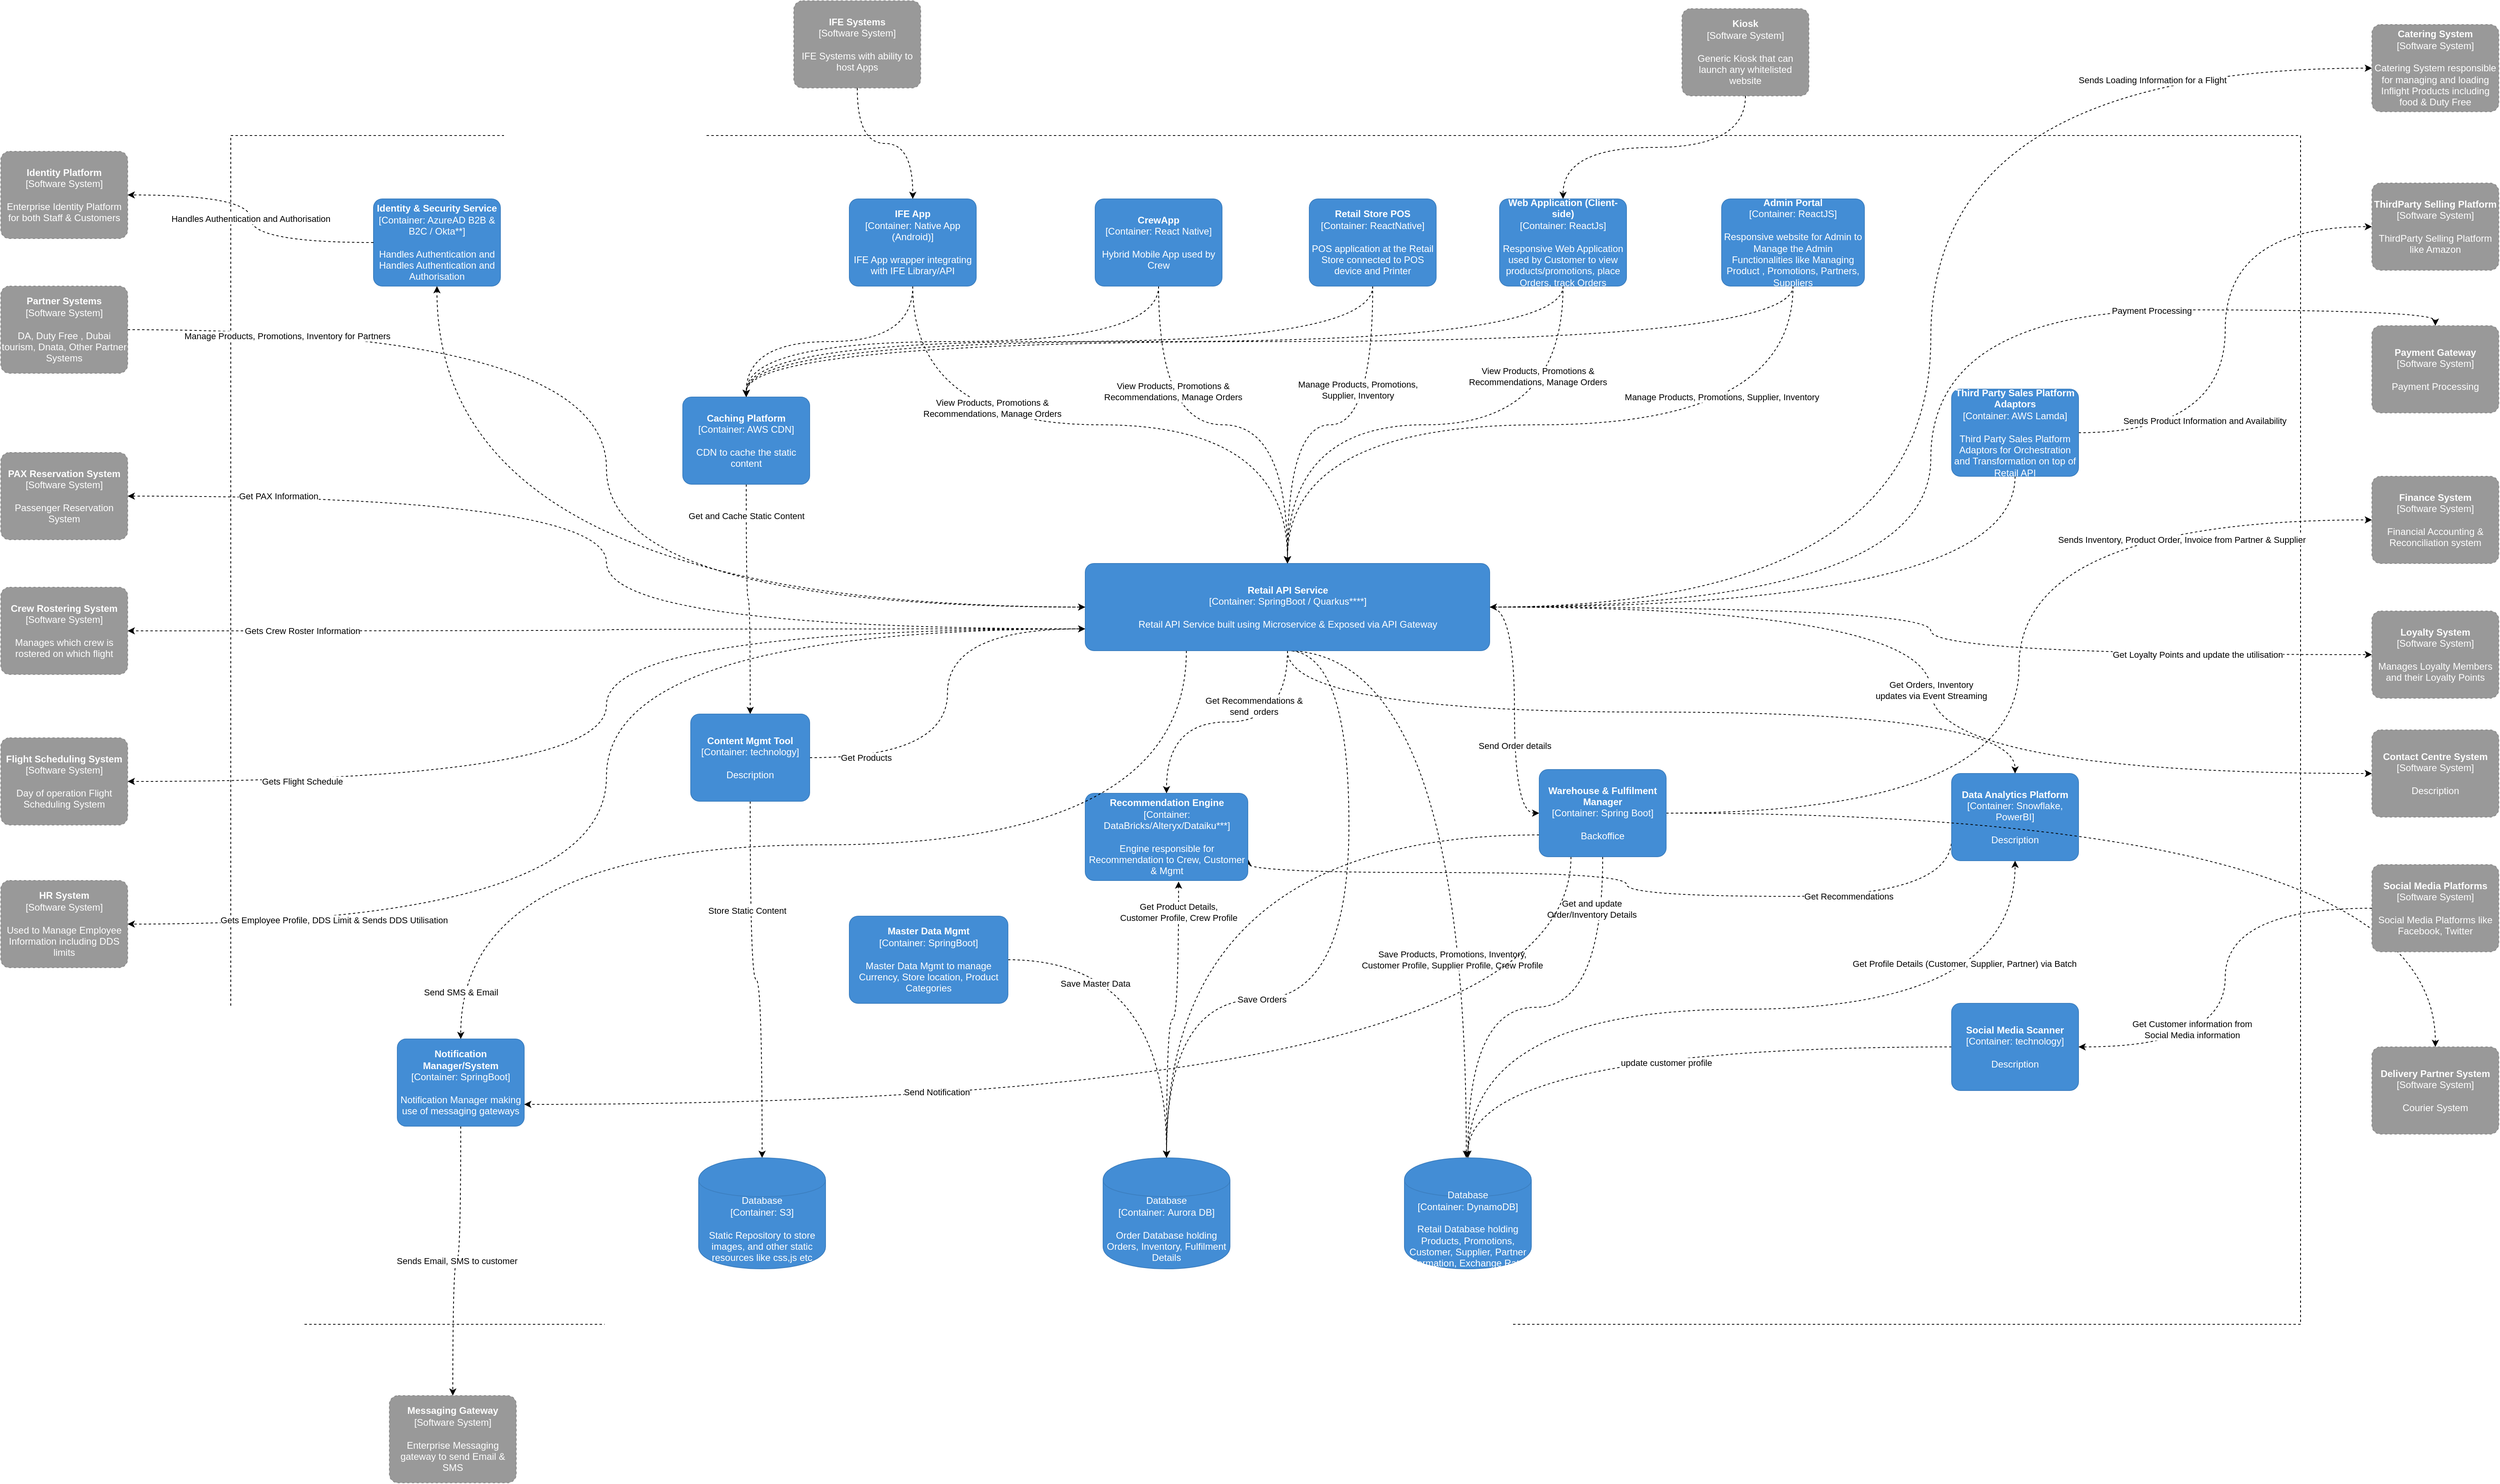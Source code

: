 <mxfile version="14.4.3" type="github" pages="7">
  <diagram id="VdLGZPCe84FoVswAMfTZ" name="Page-1">
    <mxGraphModel dx="1632" dy="1512" grid="1" gridSize="10" guides="1" tooltips="1" connect="1" arrows="1" fold="1" page="1" pageScale="1" pageWidth="850" pageHeight="1100" math="0" shadow="0">
      <root>
        <mxCell id="0" />
        <mxCell id="1" parent="0" />
        <mxCell id="ypW-tspVXmiVovdtBrpO-55" value="" style="rounded=0;whiteSpace=wrap;html=1;dashed=1;" parent="1" vertex="1">
          <mxGeometry x="-530" y="-360" width="2610" height="1500" as="geometry" />
        </mxCell>
        <mxCell id="ypW-tspVXmiVovdtBrpO-41" value="Manage Products, Promotions, Supplier, Inventory" style="edgeStyle=orthogonalEdgeStyle;curved=1;orthogonalLoop=1;jettySize=auto;html=1;exitX=0.5;exitY=1;exitDx=0;exitDy=0;exitPerimeter=0;entryX=0.5;entryY=0;entryDx=0;entryDy=0;entryPerimeter=0;dashed=1;" parent="1" source="ypW-tspVXmiVovdtBrpO-1" target="ypW-tspVXmiVovdtBrpO-13" edge="1">
          <mxGeometry x="-0.463" y="-35" relative="1" as="geometry">
            <mxPoint as="offset" />
          </mxGeometry>
        </mxCell>
        <mxCell id="ypW-tspVXmiVovdtBrpO-47" style="edgeStyle=orthogonalEdgeStyle;curved=1;orthogonalLoop=1;jettySize=auto;html=1;exitX=0.5;exitY=1;exitDx=0;exitDy=0;exitPerimeter=0;dashed=1;entryX=0.5;entryY=0;entryDx=0;entryDy=0;entryPerimeter=0;" parent="1" source="ypW-tspVXmiVovdtBrpO-1" target="ypW-tspVXmiVovdtBrpO-2" edge="1">
          <mxGeometry relative="1" as="geometry">
            <mxPoint x="70" y="10" as="targetPoint" />
          </mxGeometry>
        </mxCell>
        <object placeholders="1" c4Name="Admin Portal" c4Type="Container" c4Technology="ReactJS" c4Description="Responsive website for Admin to Manage the Admin Functionalities like Managing Product , Promotions, Partners, Suppliers" label="&lt;b&gt;%c4Name%&lt;/b&gt;&lt;div&gt;[%c4Type%: %c4Technology%]&lt;/div&gt;&lt;br&gt;&lt;div&gt;%c4Description%&lt;/div&gt;" id="ypW-tspVXmiVovdtBrpO-1">
          <mxCell style="rounded=1;whiteSpace=wrap;html=1;labelBackgroundColor=none;fillColor=#438DD5;fontColor=#ffffff;align=center;arcSize=10;strokeColor=#3C7FC0;metaEdit=1;metaData={&quot;c4Type&quot;:{&quot;editable&quot;:false}};points=[[0.25,0,0],[0.5,0,0],[0.75,0,0],[1,0.25,0],[1,0.5,0],[1,0.75,0],[0.75,1,0],[0.5,1,0],[0.25,1,0],[0,0.75,0],[0,0.5,0],[0,0.25,0]];" parent="1" vertex="1">
            <mxGeometry x="1350" y="-280" width="180" height="110" as="geometry" />
          </mxCell>
        </object>
        <mxCell id="ypW-tspVXmiVovdtBrpO-32" value="Get and Cache Static Content" style="edgeStyle=orthogonalEdgeStyle;curved=1;orthogonalLoop=1;jettySize=auto;html=1;exitX=0.5;exitY=1;exitDx=0;exitDy=0;exitPerimeter=0;dashed=1;" parent="1" source="ypW-tspVXmiVovdtBrpO-2" target="ypW-tspVXmiVovdtBrpO-3" edge="1">
          <mxGeometry x="-0.729" relative="1" as="geometry">
            <mxPoint as="offset" />
          </mxGeometry>
        </mxCell>
        <object placeholders="1" c4Name="Caching Platform" c4Type="Container" c4Technology="AWS CDN" c4Description="CDN to cache the static content" label="&lt;b&gt;%c4Name%&lt;/b&gt;&lt;div&gt;[%c4Type%: %c4Technology%]&lt;/div&gt;&lt;br&gt;&lt;div&gt;%c4Description%&lt;/div&gt;" id="ypW-tspVXmiVovdtBrpO-2">
          <mxCell style="rounded=1;whiteSpace=wrap;html=1;labelBackgroundColor=none;fillColor=#438DD5;fontColor=#ffffff;align=center;arcSize=10;strokeColor=#3C7FC0;metaEdit=1;metaData={&quot;c4Type&quot;:{&quot;editable&quot;:false}};points=[[0.25,0,0],[0.5,0,0],[0.75,0,0],[1,0.25,0],[1,0.5,0],[1,0.75,0],[0.75,1,0],[0.5,1,0],[0.25,1,0],[0,0.75,0],[0,0.5,0],[0,0.25,0]];" parent="1" vertex="1">
            <mxGeometry x="40" y="-30" width="160" height="110.0" as="geometry" />
          </mxCell>
        </object>
        <mxCell id="ypW-tspVXmiVovdtBrpO-31" style="edgeStyle=orthogonalEdgeStyle;curved=1;orthogonalLoop=1;jettySize=auto;html=1;exitX=0.5;exitY=1;exitDx=0;exitDy=0;exitPerimeter=0;entryX=0.5;entryY=0;entryDx=0;entryDy=0;entryPerimeter=0;dashed=1;" parent="1" source="ypW-tspVXmiVovdtBrpO-3" target="ypW-tspVXmiVovdtBrpO-17" edge="1">
          <mxGeometry relative="1" as="geometry" />
        </mxCell>
        <mxCell id="ypW-tspVXmiVovdtBrpO-102" value="Store Static Content" style="edgeLabel;html=1;align=center;verticalAlign=middle;resizable=0;points=[];" parent="ypW-tspVXmiVovdtBrpO-31" vertex="1" connectable="0">
          <mxGeometry x="-0.407" y="-4" relative="1" as="geometry">
            <mxPoint as="offset" />
          </mxGeometry>
        </mxCell>
        <mxCell id="ypW-tspVXmiVovdtBrpO-33" style="edgeStyle=orthogonalEdgeStyle;curved=1;orthogonalLoop=1;jettySize=auto;html=1;exitX=1;exitY=0.5;exitDx=0;exitDy=0;exitPerimeter=0;entryX=0;entryY=0.75;entryDx=0;entryDy=0;entryPerimeter=0;dashed=1;" parent="1" source="ypW-tspVXmiVovdtBrpO-3" target="ypW-tspVXmiVovdtBrpO-13" edge="1">
          <mxGeometry relative="1" as="geometry" />
        </mxCell>
        <mxCell id="ypW-tspVXmiVovdtBrpO-103" value="Get Products" style="edgeLabel;html=1;align=center;verticalAlign=middle;resizable=0;points=[];" parent="ypW-tspVXmiVovdtBrpO-33" vertex="1" connectable="0">
          <mxGeometry x="-0.408" y="21" relative="1" as="geometry">
            <mxPoint x="-80" y="21" as="offset" />
          </mxGeometry>
        </mxCell>
        <object placeholders="1" c4Name="Content Mgmt Tool" c4Type="Container" c4Technology="technology" c4Description="Description" label="&lt;b&gt;%c4Name%&lt;/b&gt;&lt;div&gt;[%c4Type%: %c4Technology%]&lt;/div&gt;&lt;br&gt;&lt;div&gt;%c4Description%&lt;/div&gt;" id="ypW-tspVXmiVovdtBrpO-3">
          <mxCell style="rounded=1;whiteSpace=wrap;html=1;labelBackgroundColor=none;fillColor=#438DD5;fontColor=#ffffff;align=center;arcSize=10;strokeColor=#3C7FC0;metaEdit=1;metaData={&quot;c4Type&quot;:{&quot;editable&quot;:false}};points=[[0.25,0,0],[0.5,0,0],[0.75,0,0],[1,0.25,0],[1,0.5,0],[1,0.75,0],[0.75,1,0],[0.5,1,0],[0.25,1,0],[0,0.75,0],[0,0.5,0],[0,0.25,0]];" parent="1" vertex="1">
            <mxGeometry x="50" y="370" width="150" height="110" as="geometry" />
          </mxCell>
        </object>
        <mxCell id="ypW-tspVXmiVovdtBrpO-40" style="edgeStyle=orthogonalEdgeStyle;curved=1;orthogonalLoop=1;jettySize=auto;html=1;exitX=0.5;exitY=1;exitDx=0;exitDy=0;exitPerimeter=0;entryX=0.5;entryY=0;entryDx=0;entryDy=0;entryPerimeter=0;dashed=1;" parent="1" source="ypW-tspVXmiVovdtBrpO-4" target="ypW-tspVXmiVovdtBrpO-13" edge="1">
          <mxGeometry relative="1" as="geometry" />
        </mxCell>
        <mxCell id="ypW-tspVXmiVovdtBrpO-108" value="View Products, Promotions &amp;amp; &lt;br&gt;Recommendations, Manage Orders" style="edgeLabel;html=1;align=center;verticalAlign=middle;resizable=0;points=[];" parent="ypW-tspVXmiVovdtBrpO-40" vertex="1" connectable="0">
          <mxGeometry x="-0.482" y="18" relative="1" as="geometry">
            <mxPoint as="offset" />
          </mxGeometry>
        </mxCell>
        <mxCell id="ypW-tspVXmiVovdtBrpO-44" style="edgeStyle=orthogonalEdgeStyle;curved=1;orthogonalLoop=1;jettySize=auto;html=1;exitX=0.5;exitY=1;exitDx=0;exitDy=0;exitPerimeter=0;entryX=0.5;entryY=0;entryDx=0;entryDy=0;entryPerimeter=0;dashed=1;" parent="1" source="ypW-tspVXmiVovdtBrpO-4" target="ypW-tspVXmiVovdtBrpO-2" edge="1">
          <mxGeometry relative="1" as="geometry" />
        </mxCell>
        <object placeholders="1" c4Name="CrewApp" c4Type="Container" c4Technology="React Native" c4Description="Hybrid Mobile App used by Crew" label="&lt;b&gt;%c4Name%&lt;/b&gt;&lt;div&gt;[%c4Type%: %c4Technology%]&lt;/div&gt;&lt;br&gt;&lt;div&gt;%c4Description%&lt;/div&gt;" id="ypW-tspVXmiVovdtBrpO-4">
          <mxCell style="rounded=1;whiteSpace=wrap;html=1;labelBackgroundColor=none;fillColor=#438DD5;fontColor=#ffffff;align=center;arcSize=10;strokeColor=#3C7FC0;metaEdit=1;metaData={&quot;c4Type&quot;:{&quot;editable&quot;:false}};points=[[0.25,0,0],[0.5,0,0],[0.75,0,0],[1,0.25,0],[1,0.5,0],[1,0.75,0],[0.75,1,0],[0.5,1,0],[0.25,1,0],[0,0.75,0],[0,0.5,0],[0,0.25,0]];" parent="1" vertex="1">
            <mxGeometry x="560" y="-280" width="160" height="110.0" as="geometry" />
          </mxCell>
        </object>
        <mxCell id="ypW-tspVXmiVovdtBrpO-113" value="Get Recommendations" style="edgeStyle=orthogonalEdgeStyle;curved=1;orthogonalLoop=1;jettySize=auto;html=1;exitX=0;exitY=0.75;exitDx=0;exitDy=0;exitPerimeter=0;entryX=1;entryY=0.75;entryDx=0;entryDy=0;entryPerimeter=0;dashed=1;" parent="1" source="ypW-tspVXmiVovdtBrpO-5" target="ypW-tspVXmiVovdtBrpO-12" edge="1">
          <mxGeometry x="-0.598" relative="1" as="geometry">
            <Array as="points">
              <mxPoint x="1640" y="600" />
              <mxPoint x="1230" y="600" />
              <mxPoint x="1230" y="570" />
              <mxPoint x="753" y="570" />
            </Array>
            <mxPoint as="offset" />
          </mxGeometry>
        </mxCell>
        <object placeholders="1" c4Name="Data Analytics Platform" c4Type="Container" c4Technology="Snowflake, PowerBI" c4Description="Description" label="&lt;b&gt;%c4Name%&lt;/b&gt;&lt;div&gt;[%c4Type%: %c4Technology%]&lt;/div&gt;&lt;br&gt;&lt;div&gt;%c4Description%&lt;/div&gt;" id="ypW-tspVXmiVovdtBrpO-5">
          <mxCell style="rounded=1;whiteSpace=wrap;html=1;labelBackgroundColor=none;fillColor=#438DD5;fontColor=#ffffff;align=center;arcSize=10;strokeColor=#3C7FC0;metaEdit=1;metaData={&quot;c4Type&quot;:{&quot;editable&quot;:false}};points=[[0.25,0,0],[0.5,0,0],[0.75,0,0],[1,0.25,0],[1,0.5,0],[1,0.75,0],[0.75,1,0],[0.5,1,0],[0.25,1,0],[0,0.75,0],[0,0.5,0],[0,0.25,0]];" parent="1" vertex="1">
            <mxGeometry x="1640" y="445" width="160" height="110.0" as="geometry" />
          </mxCell>
        </object>
        <object placeholders="1" c4Name="Identity &amp; Security Service" c4Type="Container" c4Technology="AzureAD B2B &amp; B2C / Okta**" c4Description="Handles Authentication and Handles Authentication and Authorisation" label="&lt;b&gt;%c4Name%&lt;/b&gt;&lt;div&gt;[%c4Type%: %c4Technology%]&lt;/div&gt;&lt;br&gt;&lt;div&gt;%c4Description%&lt;/div&gt;" id="ypW-tspVXmiVovdtBrpO-6">
          <mxCell style="rounded=1;whiteSpace=wrap;html=1;labelBackgroundColor=none;fillColor=#438DD5;fontColor=#ffffff;align=center;arcSize=10;strokeColor=#3C7FC0;metaEdit=1;metaData={&quot;c4Type&quot;:{&quot;editable&quot;:false}};points=[[0.25,0,0],[0.5,0,0],[0.75,0,0],[1,0.25,0],[1,0.5,0],[1,0.75,0],[0.75,1,0],[0.5,1,0],[0.25,1,0],[0,0.75,0],[0,0.5,0],[0,0.25,0]];" parent="1" vertex="1">
            <mxGeometry x="-350" y="-280" width="160" height="110.0" as="geometry" />
          </mxCell>
        </object>
        <mxCell id="ypW-tspVXmiVovdtBrpO-39" style="edgeStyle=orthogonalEdgeStyle;curved=1;orthogonalLoop=1;jettySize=auto;html=1;exitX=0.5;exitY=1;exitDx=0;exitDy=0;exitPerimeter=0;entryX=0.5;entryY=0;entryDx=0;entryDy=0;entryPerimeter=0;dashed=1;" parent="1" source="ypW-tspVXmiVovdtBrpO-7" target="ypW-tspVXmiVovdtBrpO-13" edge="1">
          <mxGeometry relative="1" as="geometry" />
        </mxCell>
        <mxCell id="ypW-tspVXmiVovdtBrpO-109" value="View Products, Promotions &amp;amp; &lt;br&gt;Recommendations, Manage Orders" style="edgeLabel;html=1;align=center;verticalAlign=middle;resizable=0;points=[];" parent="ypW-tspVXmiVovdtBrpO-39" vertex="1" connectable="0">
          <mxGeometry x="-0.335" y="21" relative="1" as="geometry">
            <mxPoint x="1" as="offset" />
          </mxGeometry>
        </mxCell>
        <mxCell id="ypW-tspVXmiVovdtBrpO-43" style="edgeStyle=orthogonalEdgeStyle;curved=1;orthogonalLoop=1;jettySize=auto;html=1;exitX=0.5;exitY=1;exitDx=0;exitDy=0;exitPerimeter=0;entryX=0.5;entryY=0;entryDx=0;entryDy=0;entryPerimeter=0;dashed=1;" parent="1" source="ypW-tspVXmiVovdtBrpO-7" target="ypW-tspVXmiVovdtBrpO-2" edge="1">
          <mxGeometry relative="1" as="geometry" />
        </mxCell>
        <object placeholders="1" c4Name="IFE App" c4Type="Container" c4Technology="Native App (Android)" c4Description="IFE App wrapper integrating with IFE Library/API" label="&lt;b&gt;%c4Name%&lt;/b&gt;&lt;div&gt;[%c4Type%: %c4Technology%]&lt;/div&gt;&lt;br&gt;&lt;div&gt;%c4Description%&lt;/div&gt;" id="ypW-tspVXmiVovdtBrpO-7">
          <mxCell style="rounded=1;whiteSpace=wrap;html=1;labelBackgroundColor=none;fillColor=#438DD5;fontColor=#ffffff;align=center;arcSize=10;strokeColor=#3C7FC0;metaEdit=1;metaData={&quot;c4Type&quot;:{&quot;editable&quot;:false}};points=[[0.25,0,0],[0.5,0,0],[0.75,0,0],[1,0.25,0],[1,0.5,0],[1,0.75,0],[0.75,1,0],[0.5,1,0],[0.25,1,0],[0,0.75,0],[0,0.5,0],[0,0.25,0]];" parent="1" vertex="1">
            <mxGeometry x="250" y="-280" width="160" height="110.0" as="geometry" />
          </mxCell>
        </object>
        <mxCell id="ypW-tspVXmiVovdtBrpO-22" value="Save Master Data" style="edgeStyle=orthogonalEdgeStyle;curved=1;orthogonalLoop=1;jettySize=auto;html=1;exitX=1;exitY=0.5;exitDx=0;exitDy=0;exitPerimeter=0;entryX=0.5;entryY=0;entryDx=0;entryDy=0;entryPerimeter=0;dashed=1;" parent="1" source="ypW-tspVXmiVovdtBrpO-8" target="ypW-tspVXmiVovdtBrpO-11" edge="1">
          <mxGeometry x="-0.511" y="-30" relative="1" as="geometry">
            <mxPoint as="offset" />
          </mxGeometry>
        </mxCell>
        <object placeholders="1" c4Name="Master Data Mgmt" c4Type="Container" c4Technology="SpringBoot" c4Description="Master Data Mgmt to manage Currency, Store location, Product Categories" label="&lt;b&gt;%c4Name%&lt;/b&gt;&lt;div&gt;[%c4Type%: %c4Technology%]&lt;/div&gt;&lt;br&gt;&lt;div&gt;%c4Description%&lt;/div&gt;" id="ypW-tspVXmiVovdtBrpO-8">
          <mxCell style="rounded=1;whiteSpace=wrap;html=1;labelBackgroundColor=none;fillColor=#438DD5;fontColor=#ffffff;align=center;arcSize=10;strokeColor=#3C7FC0;metaEdit=1;metaData={&quot;c4Type&quot;:{&quot;editable&quot;:false}};points=[[0.25,0,0],[0.5,0,0],[0.75,0,0],[1,0.25,0],[1,0.5,0],[1,0.75,0],[0.75,1,0],[0.5,1,0],[0.25,1,0],[0,0.75,0],[0,0.5,0],[0,0.25,0]];" parent="1" vertex="1">
            <mxGeometry x="250" y="625" width="200" height="110" as="geometry" />
          </mxCell>
        </object>
        <mxCell id="ypW-tspVXmiVovdtBrpO-94" value="Sends Email, SMS to customer" style="edgeStyle=orthogonalEdgeStyle;curved=1;orthogonalLoop=1;jettySize=auto;html=1;exitX=0.5;exitY=1;exitDx=0;exitDy=0;exitPerimeter=0;dashed=1;" parent="1" source="ypW-tspVXmiVovdtBrpO-9" target="ypW-tspVXmiVovdtBrpO-72" edge="1">
          <mxGeometry relative="1" as="geometry" />
        </mxCell>
        <object placeholders="1" c4Name="Notification Manager/System" c4Type="Container" c4Technology="SpringBoot" c4Description="Notification Manager making use of messaging gateways" label="&lt;b&gt;%c4Name%&lt;/b&gt;&lt;div&gt;[%c4Type%: %c4Technology%]&lt;/div&gt;&lt;br&gt;&lt;div&gt;%c4Description%&lt;/div&gt;" id="ypW-tspVXmiVovdtBrpO-9">
          <mxCell style="rounded=1;whiteSpace=wrap;html=1;labelBackgroundColor=none;fillColor=#438DD5;fontColor=#ffffff;align=center;arcSize=10;strokeColor=#3C7FC0;metaEdit=1;metaData={&quot;c4Type&quot;:{&quot;editable&quot;:false}};points=[[0.25,0,0],[0.5,0,0],[0.75,0,0],[1,0.25,0],[1,0.5,0],[1,0.75,0],[0.75,1,0],[0.5,1,0],[0.25,1,0],[0,0.75,0],[0,0.5,0],[0,0.25,0]];" parent="1" vertex="1">
            <mxGeometry x="-320" y="780" width="160" height="110.0" as="geometry" />
          </mxCell>
        </object>
        <mxCell id="ypW-tspVXmiVovdtBrpO-25" value="Get Product Details, &lt;br&gt;Customer Profile, Crew Profile" style="edgeStyle=orthogonalEdgeStyle;curved=1;orthogonalLoop=1;jettySize=auto;html=1;exitX=0.5;exitY=0;exitDx=0;exitDy=0;exitPerimeter=0;entryX=0.574;entryY=1.012;entryDx=0;entryDy=0;entryPerimeter=0;dashed=1;" parent="1" source="ypW-tspVXmiVovdtBrpO-11" target="ypW-tspVXmiVovdtBrpO-12" edge="1">
          <mxGeometry x="0.787" relative="1" as="geometry">
            <mxPoint as="offset" />
          </mxGeometry>
        </mxCell>
        <object placeholders="1" c4Type="Database" c4Technology="Aurora DB" c4Description="Order Database holding Orders, Inventory, Fulfilment Details" label="%c4Type%&lt;div&gt;[Container:&amp;nbsp;%c4Technology%]&lt;/div&gt;&lt;br&gt;&lt;div&gt;%c4Description%&lt;/div&gt;" id="ypW-tspVXmiVovdtBrpO-11">
          <mxCell style="shape=cylinder;whiteSpace=wrap;html=1;boundedLbl=1;rounded=0;labelBackgroundColor=none;fillColor=#438DD5;fontSize=12;fontColor=#ffffff;align=center;strokeColor=#3C7FC0;metaEdit=1;points=[[0.5,0,0],[1,0.25,0],[1,0.5,0],[1,0.75,0],[0.5,1,0],[0,0.75,0],[0,0.5,0],[0,0.25,0]];metaData={&quot;c4Type&quot;:{&quot;editable&quot;:false}};" parent="1" vertex="1">
            <mxGeometry x="570" y="930" width="160" height="140" as="geometry" />
          </mxCell>
        </object>
        <object placeholders="1" c4Name="Recommendation Engine" c4Type="Container" c4Technology="DataBricks/Alteryx/Dataiku***" c4Description="Engine responsible for Recommendation to Crew, Customer &amp; Mgmt" label="&lt;b&gt;%c4Name%&lt;/b&gt;&lt;div&gt;[%c4Type%: %c4Technology%]&lt;/div&gt;&lt;br&gt;&lt;div&gt;%c4Description%&lt;/div&gt;" id="ypW-tspVXmiVovdtBrpO-12">
          <mxCell style="rounded=1;whiteSpace=wrap;html=1;labelBackgroundColor=none;fillColor=#438DD5;fontColor=#ffffff;align=center;arcSize=10;strokeColor=#3C7FC0;metaEdit=1;metaData={&quot;c4Type&quot;:{&quot;editable&quot;:false}};points=[[0.25,0,0],[0.5,0,0],[0.75,0,0],[1,0.25,0],[1,0.5,0],[1,0.75,0],[0.75,1,0],[0.5,1,0],[0.25,1,0],[0,0.75,0],[0,0.5,0],[0,0.25,0]];" parent="1" vertex="1">
            <mxGeometry x="547.5" y="470" width="205" height="110" as="geometry" />
          </mxCell>
        </object>
        <mxCell id="ypW-tspVXmiVovdtBrpO-26" value="Get Recommendations &amp;amp; &lt;br&gt;send&amp;nbsp; orders" style="edgeStyle=orthogonalEdgeStyle;curved=1;orthogonalLoop=1;jettySize=auto;html=1;exitX=0.5;exitY=1;exitDx=0;exitDy=0;exitPerimeter=0;dashed=1;" parent="1" source="ypW-tspVXmiVovdtBrpO-13" target="ypW-tspVXmiVovdtBrpO-12" edge="1">
          <mxGeometry x="-0.203" y="-20" relative="1" as="geometry">
            <mxPoint as="offset" />
          </mxGeometry>
        </mxCell>
        <mxCell id="ypW-tspVXmiVovdtBrpO-27" style="edgeStyle=orthogonalEdgeStyle;curved=1;orthogonalLoop=1;jettySize=auto;html=1;exitX=0;exitY=0.5;exitDx=0;exitDy=0;exitPerimeter=0;dashed=1;" parent="1" source="ypW-tspVXmiVovdtBrpO-13" target="ypW-tspVXmiVovdtBrpO-6" edge="1">
          <mxGeometry relative="1" as="geometry" />
        </mxCell>
        <mxCell id="ypW-tspVXmiVovdtBrpO-35" value="Send SMS &amp; Email" style="edgeStyle=orthogonalEdgeStyle;curved=1;orthogonalLoop=1;jettySize=auto;html=1;exitX=0.25;exitY=1;exitDx=0;exitDy=0;exitPerimeter=0;dashed=1;" parent="1" source="ypW-tspVXmiVovdtBrpO-13" target="ypW-tspVXmiVovdtBrpO-9" edge="1">
          <mxGeometry x="0.915" relative="1" as="geometry">
            <mxPoint as="offset" />
          </mxGeometry>
        </mxCell>
        <mxCell id="ypW-tspVXmiVovdtBrpO-48" style="edgeStyle=orthogonalEdgeStyle;curved=1;orthogonalLoop=1;jettySize=auto;html=1;exitX=0.5;exitY=1;exitDx=0;exitDy=0;exitPerimeter=0;entryX=0.5;entryY=0;entryDx=0;entryDy=0;entryPerimeter=0;dashed=1;" parent="1" source="ypW-tspVXmiVovdtBrpO-13" target="ypW-tspVXmiVovdtBrpO-5" edge="1">
          <mxGeometry relative="1" as="geometry" />
        </mxCell>
        <mxCell id="ypW-tspVXmiVovdtBrpO-51" style="edgeStyle=orthogonalEdgeStyle;curved=1;orthogonalLoop=1;jettySize=auto;html=1;exitX=1;exitY=0.5;exitDx=0;exitDy=0;exitPerimeter=0;entryX=0;entryY=0.5;entryDx=0;entryDy=0;entryPerimeter=0;dashed=1;" parent="1" source="ypW-tspVXmiVovdtBrpO-13" target="ypW-tspVXmiVovdtBrpO-19" edge="1">
          <mxGeometry relative="1" as="geometry" />
        </mxCell>
        <mxCell id="ypW-tspVXmiVovdtBrpO-104" value="Send Order details" style="edgeLabel;html=1;align=center;verticalAlign=middle;resizable=0;points=[];" parent="ypW-tspVXmiVovdtBrpO-51" vertex="1" connectable="0">
          <mxGeometry x="0.281" relative="1" as="geometry">
            <mxPoint y="-1" as="offset" />
          </mxGeometry>
        </mxCell>
        <mxCell id="ypW-tspVXmiVovdtBrpO-81" value="Get Loyalty Points and update the utilisation" style="edgeStyle=orthogonalEdgeStyle;curved=1;orthogonalLoop=1;jettySize=auto;html=1;exitX=1;exitY=0.5;exitDx=0;exitDy=0;exitPerimeter=0;dashed=1;" parent="1" source="ypW-tspVXmiVovdtBrpO-13" target="ypW-tspVXmiVovdtBrpO-71" edge="1">
          <mxGeometry x="0.625" relative="1" as="geometry">
            <mxPoint as="offset" />
          </mxGeometry>
        </mxCell>
        <mxCell id="ypW-tspVXmiVovdtBrpO-84" value="Get Orders, Inventory &lt;br&gt;updates via Event Streaming" style="edgeStyle=orthogonalEdgeStyle;curved=1;orthogonalLoop=1;jettySize=auto;html=1;exitX=1;exitY=0.5;exitDx=0;exitDy=0;exitPerimeter=0;entryX=0;entryY=0.5;entryDx=0;entryDy=0;entryPerimeter=0;dashed=1;" parent="1" source="ypW-tspVXmiVovdtBrpO-13" target="ypW-tspVXmiVovdtBrpO-61" edge="1">
          <mxGeometry relative="1" as="geometry" />
        </mxCell>
        <mxCell id="ypW-tspVXmiVovdtBrpO-85" value="Handles Authentication and Authorisation" style="edgeStyle=orthogonalEdgeStyle;curved=1;orthogonalLoop=1;jettySize=auto;html=1;exitX=0;exitY=0.5;exitDx=0;exitDy=0;exitPerimeter=0;entryX=1;entryY=0.5;entryDx=0;entryDy=0;entryPerimeter=0;dashed=1;" parent="1" source="ypW-tspVXmiVovdtBrpO-6" target="ypW-tspVXmiVovdtBrpO-68" edge="1">
          <mxGeometry relative="1" as="geometry" />
        </mxCell>
        <mxCell id="ypW-tspVXmiVovdtBrpO-87" value="Sends Loading Information for a Flight" style="edgeStyle=orthogonalEdgeStyle;curved=1;orthogonalLoop=1;jettySize=auto;html=1;exitX=1;exitY=0.5;exitDx=0;exitDy=0;exitPerimeter=0;entryX=0;entryY=0.5;entryDx=0;entryDy=0;entryPerimeter=0;dashed=1;" parent="1" source="ypW-tspVXmiVovdtBrpO-13" target="ypW-tspVXmiVovdtBrpO-62" edge="1">
          <mxGeometry x="0.691" y="-15" relative="1" as="geometry">
            <mxPoint as="offset" />
          </mxGeometry>
        </mxCell>
        <mxCell id="ypW-tspVXmiVovdtBrpO-90" value="Gets Employee Profile, DDS Limit &amp; Sends DDS Utilisation" style="edgeStyle=orthogonalEdgeStyle;curved=1;orthogonalLoop=1;jettySize=auto;html=1;exitX=0;exitY=0.75;exitDx=0;exitDy=0;exitPerimeter=0;entryX=1;entryY=0.5;entryDx=0;entryDy=0;entryPerimeter=0;dashed=1;" parent="1" source="ypW-tspVXmiVovdtBrpO-13" target="ypW-tspVXmiVovdtBrpO-67" edge="1">
          <mxGeometry x="0.671" y="-5" relative="1" as="geometry">
            <mxPoint as="offset" />
          </mxGeometry>
        </mxCell>
        <mxCell id="ypW-tspVXmiVovdtBrpO-91" value="Gets Flight Schedule" style="edgeStyle=orthogonalEdgeStyle;curved=1;orthogonalLoop=1;jettySize=auto;html=1;exitX=0;exitY=0.75;exitDx=0;exitDy=0;exitPerimeter=0;entryX=1;entryY=0.5;entryDx=0;entryDy=0;entryPerimeter=0;dashed=1;" parent="1" source="ypW-tspVXmiVovdtBrpO-13" target="ypW-tspVXmiVovdtBrpO-66" edge="1">
          <mxGeometry x="0.686" relative="1" as="geometry">
            <mxPoint as="offset" />
          </mxGeometry>
        </mxCell>
        <mxCell id="ypW-tspVXmiVovdtBrpO-92" value="Gets Crew Roster Information" style="edgeStyle=orthogonalEdgeStyle;curved=1;orthogonalLoop=1;jettySize=auto;html=1;exitX=0;exitY=0.75;exitDx=0;exitDy=0;exitPerimeter=0;dashed=1;" parent="1" source="ypW-tspVXmiVovdtBrpO-13" target="ypW-tspVXmiVovdtBrpO-63" edge="1">
          <mxGeometry x="0.636" relative="1" as="geometry">
            <mxPoint as="offset" />
          </mxGeometry>
        </mxCell>
        <mxCell id="ypW-tspVXmiVovdtBrpO-93" value="Get PAX Information" style="edgeStyle=orthogonalEdgeStyle;curved=1;orthogonalLoop=1;jettySize=auto;html=1;exitX=0;exitY=0.75;exitDx=0;exitDy=0;exitPerimeter=0;entryX=1;entryY=0.5;entryDx=0;entryDy=0;entryPerimeter=0;dashed=1;" parent="1" source="ypW-tspVXmiVovdtBrpO-13" target="ypW-tspVXmiVovdtBrpO-74" edge="1">
          <mxGeometry x="0.724" relative="1" as="geometry">
            <mxPoint as="offset" />
          </mxGeometry>
        </mxCell>
        <mxCell id="ypW-tspVXmiVovdtBrpO-98" style="edgeStyle=orthogonalEdgeStyle;curved=1;orthogonalLoop=1;jettySize=auto;html=1;exitX=1;exitY=0.5;exitDx=0;exitDy=0;exitPerimeter=0;entryX=0.5;entryY=0;entryDx=0;entryDy=0;entryPerimeter=0;dashed=1;" parent="1" source="ypW-tspVXmiVovdtBrpO-13" target="ypW-tspVXmiVovdtBrpO-97" edge="1">
          <mxGeometry relative="1" as="geometry" />
        </mxCell>
        <mxCell id="ypW-tspVXmiVovdtBrpO-99" value="Payment Processing" style="edgeLabel;html=1;align=center;verticalAlign=middle;resizable=0;points=[];" parent="ypW-tspVXmiVovdtBrpO-98" vertex="1" connectable="0">
          <mxGeometry x="0.524" y="-1" relative="1" as="geometry">
            <mxPoint as="offset" />
          </mxGeometry>
        </mxCell>
        <mxCell id="ypW-tspVXmiVovdtBrpO-100" value="Save Products, Promotions, Inventory, &lt;br&gt;Customer Profile, Supplier Profile, Crew Profile" style="edgeStyle=orthogonalEdgeStyle;curved=1;orthogonalLoop=1;jettySize=auto;html=1;exitX=0.5;exitY=1;exitDx=0;exitDy=0;exitPerimeter=0;entryX=0.5;entryY=0;entryDx=0;entryDy=0;entryPerimeter=0;dashed=1;" parent="1" edge="1">
          <mxGeometry x="0.424" y="-18" relative="1" as="geometry">
            <mxPoint x="800.5" y="290" as="sourcePoint" />
            <mxPoint x="1028" y="930" as="targetPoint" />
            <mxPoint as="offset" />
          </mxGeometry>
        </mxCell>
        <mxCell id="ypW-tspVXmiVovdtBrpO-101" value="Save Orders" style="edgeStyle=orthogonalEdgeStyle;curved=1;orthogonalLoop=1;jettySize=auto;html=1;exitX=0.5;exitY=1;exitDx=0;exitDy=0;exitPerimeter=0;entryX=0.5;entryY=0;entryDx=0;entryDy=0;entryPerimeter=0;dashed=1;" parent="1" source="ypW-tspVXmiVovdtBrpO-13" target="ypW-tspVXmiVovdtBrpO-11" edge="1">
          <mxGeometry x="0.325" relative="1" as="geometry">
            <Array as="points">
              <mxPoint x="880" y="290" />
              <mxPoint x="880" y="730" />
              <mxPoint x="650" y="730" />
            </Array>
            <mxPoint as="offset" />
          </mxGeometry>
        </mxCell>
        <object placeholders="1" c4Name="Retail API Service" c4Type="Container" c4Technology="SpringBoot / Quarkus****" c4Description="Retail API Service built using Microservice &amp; Exposed via API Gateway" label="&lt;b&gt;%c4Name%&lt;/b&gt;&lt;div&gt;[%c4Type%: %c4Technology%]&lt;/div&gt;&lt;br&gt;&lt;div&gt;%c4Description%&lt;/div&gt;" id="ypW-tspVXmiVovdtBrpO-13">
          <mxCell style="rounded=1;whiteSpace=wrap;html=1;labelBackgroundColor=none;fillColor=#438DD5;fontColor=#ffffff;align=center;arcSize=10;strokeColor=#3C7FC0;metaEdit=1;metaData={&quot;c4Type&quot;:{&quot;editable&quot;:false}};points=[[0.25,0,0],[0.5,0,0],[0.75,0,0],[1,0.25,0],[1,0.5,0],[1,0.75,0],[0.75,1,0],[0.5,1,0],[0.25,1,0],[0,0.75,0],[0,0.5,0],[0,0.25,0]];" parent="1" vertex="1">
            <mxGeometry x="547.5" y="180" width="510" height="110" as="geometry" />
          </mxCell>
        </object>
        <mxCell id="ypW-tspVXmiVovdtBrpO-50" style="edgeStyle=orthogonalEdgeStyle;curved=1;orthogonalLoop=1;jettySize=auto;html=1;exitX=0.5;exitY=0;exitDx=0;exitDy=0;exitPerimeter=0;entryX=0.5;entryY=1;entryDx=0;entryDy=0;entryPerimeter=0;dashed=1;" parent="1" source="ypW-tspVXmiVovdtBrpO-14" target="ypW-tspVXmiVovdtBrpO-5" edge="1">
          <mxGeometry relative="1" as="geometry" />
        </mxCell>
        <mxCell id="ypW-tspVXmiVovdtBrpO-112" value="Get Profile Details (Customer, Supplier, Partner) via Batch" style="edgeLabel;html=1;align=center;verticalAlign=middle;resizable=0;points=[];" parent="ypW-tspVXmiVovdtBrpO-50" vertex="1" connectable="0">
          <mxGeometry x="0.529" y="58" relative="1" as="geometry">
            <mxPoint x="-1" as="offset" />
          </mxGeometry>
        </mxCell>
        <object placeholders="1" c4Type="Database" c4Technology="DynamoDB" c4Description="Retail Database holding Products, Promotions, Customer, Supplier, Partner Information, Exchange Rates" label="%c4Type%&lt;div&gt;[Container:&amp;nbsp;%c4Technology%]&lt;/div&gt;&lt;br&gt;&lt;div&gt;%c4Description%&lt;/div&gt;" id="ypW-tspVXmiVovdtBrpO-14">
          <mxCell style="shape=cylinder;whiteSpace=wrap;html=1;boundedLbl=1;rounded=0;labelBackgroundColor=none;fillColor=#438DD5;fontSize=12;fontColor=#ffffff;align=center;strokeColor=#3C7FC0;metaEdit=1;points=[[0.5,0,0],[1,0.25,0],[1,0.5,0],[1,0.75,0],[0.5,1,0],[0,0.75,0],[0,0.5,0],[0,0.25,0]];metaData={&quot;c4Type&quot;:{&quot;editable&quot;:false}};" parent="1" vertex="1">
            <mxGeometry x="950" y="930" width="160" height="140" as="geometry" />
          </mxCell>
        </object>
        <mxCell id="ypW-tspVXmiVovdtBrpO-42" style="edgeStyle=orthogonalEdgeStyle;curved=1;orthogonalLoop=1;jettySize=auto;html=1;exitX=0.5;exitY=1;exitDx=0;exitDy=0;exitPerimeter=0;dashed=1;" parent="1" source="ypW-tspVXmiVovdtBrpO-15" target="ypW-tspVXmiVovdtBrpO-13" edge="1">
          <mxGeometry relative="1" as="geometry">
            <mxPoint x="550" y="280" as="targetPoint" />
          </mxGeometry>
        </mxCell>
        <mxCell id="ypW-tspVXmiVovdtBrpO-111" value="Manage Products, Promotions, &lt;br&gt;Supplier, Inventory" style="edgeLabel;html=1;align=center;verticalAlign=middle;resizable=0;points=[];" parent="ypW-tspVXmiVovdtBrpO-42" vertex="1" connectable="0">
          <mxGeometry x="-0.43" y="-17" relative="1" as="geometry">
            <mxPoint x="-2" as="offset" />
          </mxGeometry>
        </mxCell>
        <mxCell id="ypW-tspVXmiVovdtBrpO-45" style="edgeStyle=orthogonalEdgeStyle;curved=1;orthogonalLoop=1;jettySize=auto;html=1;exitX=0.5;exitY=1;exitDx=0;exitDy=0;exitPerimeter=0;entryX=0.5;entryY=0;entryDx=0;entryDy=0;entryPerimeter=0;dashed=1;" parent="1" source="ypW-tspVXmiVovdtBrpO-15" target="ypW-tspVXmiVovdtBrpO-2" edge="1">
          <mxGeometry relative="1" as="geometry" />
        </mxCell>
        <object placeholders="1" c4Name="Retail Store POS" c4Type="Container" c4Technology="ReactNative" c4Description="POS application at the Retail Store connected to POS device and Printer" label="&lt;b&gt;%c4Name%&lt;/b&gt;&lt;div&gt;[%c4Type%: %c4Technology%]&lt;/div&gt;&lt;br&gt;&lt;div&gt;%c4Description%&lt;/div&gt;" id="ypW-tspVXmiVovdtBrpO-15">
          <mxCell style="rounded=1;whiteSpace=wrap;html=1;labelBackgroundColor=none;fillColor=#438DD5;fontColor=#ffffff;align=center;arcSize=10;strokeColor=#3C7FC0;metaEdit=1;metaData={&quot;c4Type&quot;:{&quot;editable&quot;:false}};points=[[0.25,0,0],[0.5,0,0],[0.75,0,0],[1,0.25,0],[1,0.5,0],[1,0.75,0],[0.75,1,0],[0.5,1,0],[0.25,1,0],[0,0.75,0],[0,0.5,0],[0,0.25,0]];" parent="1" vertex="1">
            <mxGeometry x="830" y="-280" width="160" height="110.0" as="geometry" />
          </mxCell>
        </object>
        <mxCell id="ypW-tspVXmiVovdtBrpO-23" value="update customer profile" style="edgeStyle=orthogonalEdgeStyle;curved=1;orthogonalLoop=1;jettySize=auto;html=1;exitX=0;exitY=0.5;exitDx=0;exitDy=0;exitPerimeter=0;entryX=0.5;entryY=0;entryDx=0;entryDy=0;entryPerimeter=0;dashed=1;" parent="1" source="ypW-tspVXmiVovdtBrpO-16" target="ypW-tspVXmiVovdtBrpO-14" edge="1">
          <mxGeometry x="-0.04" y="20" relative="1" as="geometry">
            <mxPoint as="offset" />
          </mxGeometry>
        </mxCell>
        <object placeholders="1" c4Name="Social Media Scanner" c4Type="Container" c4Technology="technology" c4Description="Description" label="&lt;b&gt;%c4Name%&lt;/b&gt;&lt;div&gt;[%c4Type%: %c4Technology%]&lt;/div&gt;&lt;br&gt;&lt;div&gt;%c4Description%&lt;/div&gt;" id="ypW-tspVXmiVovdtBrpO-16">
          <mxCell style="rounded=1;whiteSpace=wrap;html=1;labelBackgroundColor=none;fillColor=#438DD5;fontColor=#ffffff;align=center;arcSize=10;strokeColor=#3C7FC0;metaEdit=1;metaData={&quot;c4Type&quot;:{&quot;editable&quot;:false}};points=[[0.25,0,0],[0.5,0,0],[0.75,0,0],[1,0.25,0],[1,0.5,0],[1,0.75,0],[0.75,1,0],[0.5,1,0],[0.25,1,0],[0,0.75,0],[0,0.5,0],[0,0.25,0]];" parent="1" vertex="1">
            <mxGeometry x="1640" y="735" width="160" height="110.0" as="geometry" />
          </mxCell>
        </object>
        <object placeholders="1" c4Type="Database" c4Technology="S3" c4Description="Static Repository to store images, and other static resources like css,js etc" label="%c4Type%&lt;div&gt;[Container:&amp;nbsp;%c4Technology%]&lt;/div&gt;&lt;br&gt;&lt;div&gt;%c4Description%&lt;/div&gt;" id="ypW-tspVXmiVovdtBrpO-17">
          <mxCell style="shape=cylinder;whiteSpace=wrap;html=1;boundedLbl=1;rounded=0;labelBackgroundColor=none;fillColor=#438DD5;fontSize=12;fontColor=#ffffff;align=center;strokeColor=#3C7FC0;metaEdit=1;points=[[0.5,0,0],[1,0.25,0],[1,0.5,0],[1,0.75,0],[0.5,1,0],[0,0.75,0],[0,0.5,0],[0,0.25,0]];metaData={&quot;c4Type&quot;:{&quot;editable&quot;:false}};" parent="1" vertex="1">
            <mxGeometry x="60" y="930" width="160" height="140" as="geometry" />
          </mxCell>
        </object>
        <mxCell id="ypW-tspVXmiVovdtBrpO-37" style="edgeStyle=orthogonalEdgeStyle;curved=1;orthogonalLoop=1;jettySize=auto;html=1;exitX=0.5;exitY=1;exitDx=0;exitDy=0;exitPerimeter=0;entryX=1;entryY=0.5;entryDx=0;entryDy=0;entryPerimeter=0;dashed=1;" parent="1" source="ypW-tspVXmiVovdtBrpO-18" target="ypW-tspVXmiVovdtBrpO-13" edge="1">
          <mxGeometry relative="1" as="geometry" />
        </mxCell>
        <mxCell id="ypW-tspVXmiVovdtBrpO-95" value="Sends Product Information and Availability" style="edgeStyle=orthogonalEdgeStyle;curved=1;orthogonalLoop=1;jettySize=auto;html=1;exitX=1;exitY=0.5;exitDx=0;exitDy=0;exitPerimeter=0;dashed=1;entryX=0;entryY=0.5;entryDx=0;entryDy=0;entryPerimeter=0;" parent="1" source="ypW-tspVXmiVovdtBrpO-18" target="ypW-tspVXmiVovdtBrpO-76" edge="1">
          <mxGeometry x="-0.496" y="15" relative="1" as="geometry">
            <mxPoint as="offset" />
          </mxGeometry>
        </mxCell>
        <object placeholders="1" c4Name="Third Party Sales Platform Adaptors" c4Type="Container" c4Technology="AWS Lamda" c4Description="Third Party Sales Platform Adaptors for Orchestration and Transformation on top of Retail API" label="&lt;b&gt;%c4Name%&lt;/b&gt;&lt;div&gt;[%c4Type%: %c4Technology%]&lt;/div&gt;&lt;br&gt;&lt;div&gt;%c4Description%&lt;/div&gt;" id="ypW-tspVXmiVovdtBrpO-18">
          <mxCell style="rounded=1;whiteSpace=wrap;html=1;labelBackgroundColor=none;fillColor=#438DD5;fontColor=#ffffff;align=center;arcSize=10;strokeColor=#3C7FC0;metaEdit=1;metaData={&quot;c4Type&quot;:{&quot;editable&quot;:false}};points=[[0.25,0,0],[0.5,0,0],[0.75,0,0],[1,0.25,0],[1,0.5,0],[1,0.75,0],[0.75,1,0],[0.5,1,0],[0.25,1,0],[0,0.75,0],[0,0.5,0],[0,0.25,0]];" parent="1" vertex="1">
            <mxGeometry x="1640" y="-40" width="160" height="110.0" as="geometry" />
          </mxCell>
        </object>
        <mxCell id="ypW-tspVXmiVovdtBrpO-53" style="edgeStyle=orthogonalEdgeStyle;curved=1;orthogonalLoop=1;jettySize=auto;html=1;exitX=0.5;exitY=1;exitDx=0;exitDy=0;exitPerimeter=0;entryX=0.5;entryY=0;entryDx=0;entryDy=0;entryPerimeter=0;dashed=1;" parent="1" source="ypW-tspVXmiVovdtBrpO-19" target="ypW-tspVXmiVovdtBrpO-14" edge="1">
          <mxGeometry relative="1" as="geometry" />
        </mxCell>
        <mxCell id="ypW-tspVXmiVovdtBrpO-105" value="Get and update &lt;br&gt;Order/Inventory Details" style="edgeLabel;html=1;align=center;verticalAlign=middle;resizable=0;points=[];" parent="ypW-tspVXmiVovdtBrpO-53" vertex="1" connectable="0">
          <mxGeometry x="-0.535" y="-14" relative="1" as="geometry">
            <mxPoint y="-62.5" as="offset" />
          </mxGeometry>
        </mxCell>
        <mxCell id="ypW-tspVXmiVovdtBrpO-54" style="edgeStyle=orthogonalEdgeStyle;curved=1;orthogonalLoop=1;jettySize=auto;html=1;exitX=0;exitY=0.75;exitDx=0;exitDy=0;exitPerimeter=0;entryX=0.5;entryY=0;entryDx=0;entryDy=0;entryPerimeter=0;dashed=1;" parent="1" source="ypW-tspVXmiVovdtBrpO-19" target="ypW-tspVXmiVovdtBrpO-11" edge="1">
          <mxGeometry relative="1" as="geometry" />
        </mxCell>
        <mxCell id="ypW-tspVXmiVovdtBrpO-80" value="Sends Inventory,  Product Order, Invoice from Partner &amp; Supplier" style="edgeStyle=orthogonalEdgeStyle;curved=1;orthogonalLoop=1;jettySize=auto;html=1;exitX=1;exitY=0.5;exitDx=0;exitDy=0;exitPerimeter=0;entryX=0;entryY=0.5;entryDx=0;entryDy=0;entryPerimeter=0;dashed=1;" parent="1" source="ypW-tspVXmiVovdtBrpO-19" target="ypW-tspVXmiVovdtBrpO-65" edge="1">
          <mxGeometry x="0.619" y="-25" relative="1" as="geometry">
            <mxPoint as="offset" />
          </mxGeometry>
        </mxCell>
        <mxCell id="ypW-tspVXmiVovdtBrpO-82" style="edgeStyle=orthogonalEdgeStyle;curved=1;orthogonalLoop=1;jettySize=auto;html=1;exitX=1;exitY=0.5;exitDx=0;exitDy=0;exitPerimeter=0;dashed=1;" parent="1" source="ypW-tspVXmiVovdtBrpO-19" target="ypW-tspVXmiVovdtBrpO-64" edge="1">
          <mxGeometry relative="1" as="geometry" />
        </mxCell>
        <mxCell id="ypW-tspVXmiVovdtBrpO-106" style="edgeStyle=orthogonalEdgeStyle;curved=1;orthogonalLoop=1;jettySize=auto;html=1;exitX=0.25;exitY=1;exitDx=0;exitDy=0;exitPerimeter=0;entryX=1;entryY=0.75;entryDx=0;entryDy=0;entryPerimeter=0;dashed=1;" parent="1" source="ypW-tspVXmiVovdtBrpO-19" target="ypW-tspVXmiVovdtBrpO-9" edge="1">
          <mxGeometry relative="1" as="geometry" />
        </mxCell>
        <mxCell id="ypW-tspVXmiVovdtBrpO-107" value="Send Notification" style="edgeLabel;html=1;align=center;verticalAlign=middle;resizable=0;points=[];" parent="ypW-tspVXmiVovdtBrpO-106" vertex="1" connectable="0">
          <mxGeometry x="0.365" y="-16" relative="1" as="geometry">
            <mxPoint x="1" as="offset" />
          </mxGeometry>
        </mxCell>
        <object placeholders="1" c4Name="Warehouse &amp; Fulfilment Manager" c4Type="Container" c4Technology="Spring Boot" c4Description="Backoffice" label="&lt;b&gt;%c4Name%&lt;/b&gt;&lt;div&gt;[%c4Type%: %c4Technology%]&lt;/div&gt;&lt;br&gt;&lt;div&gt;%c4Description%&lt;/div&gt;" id="ypW-tspVXmiVovdtBrpO-19">
          <mxCell style="rounded=1;whiteSpace=wrap;html=1;labelBackgroundColor=none;fillColor=#438DD5;fontColor=#ffffff;align=center;arcSize=10;strokeColor=#3C7FC0;metaEdit=1;metaData={&quot;c4Type&quot;:{&quot;editable&quot;:false}};points=[[0.25,0,0],[0.5,0,0],[0.75,0,0],[1,0.25,0],[1,0.5,0],[1,0.75,0],[0.75,1,0],[0.5,1,0],[0.25,1,0],[0,0.75,0],[0,0.5,0],[0,0.25,0]];" parent="1" vertex="1">
            <mxGeometry x="1120" y="440" width="160" height="110.0" as="geometry" />
          </mxCell>
        </object>
        <mxCell id="ypW-tspVXmiVovdtBrpO-38" style="edgeStyle=orthogonalEdgeStyle;curved=1;orthogonalLoop=1;jettySize=auto;html=1;exitX=0.5;exitY=1;exitDx=0;exitDy=0;exitPerimeter=0;dashed=1;" parent="1" source="ypW-tspVXmiVovdtBrpO-20" target="ypW-tspVXmiVovdtBrpO-13" edge="1">
          <mxGeometry relative="1" as="geometry" />
        </mxCell>
        <mxCell id="ypW-tspVXmiVovdtBrpO-110" value="View Products, Promotions &amp;amp; &lt;br&gt;Recommendations, Manage Orders" style="edgeLabel;html=1;align=center;verticalAlign=middle;resizable=0;points=[];" parent="ypW-tspVXmiVovdtBrpO-38" vertex="1" connectable="0">
          <mxGeometry x="-0.672" y="-32" relative="1" as="geometry">
            <mxPoint y="-1" as="offset" />
          </mxGeometry>
        </mxCell>
        <mxCell id="ypW-tspVXmiVovdtBrpO-46" style="edgeStyle=orthogonalEdgeStyle;curved=1;orthogonalLoop=1;jettySize=auto;html=1;exitX=0.5;exitY=1;exitDx=0;exitDy=0;exitPerimeter=0;dashed=1;" parent="1" source="ypW-tspVXmiVovdtBrpO-20" target="ypW-tspVXmiVovdtBrpO-2" edge="1">
          <mxGeometry relative="1" as="geometry">
            <mxPoint x="70" as="targetPoint" />
          </mxGeometry>
        </mxCell>
        <object placeholders="1" c4Name="Web Application (Client-side)" c4Type="Container" c4Technology="ReactJs" c4Description="Responsive Web Application used by Customer to view products/promotions, place Orders, track Orders" label="&lt;b&gt;%c4Name%&lt;/b&gt;&lt;div&gt;[%c4Type%: %c4Technology%]&lt;/div&gt;&lt;br&gt;&lt;div&gt;%c4Description%&lt;/div&gt;" id="ypW-tspVXmiVovdtBrpO-20">
          <mxCell style="rounded=1;whiteSpace=wrap;html=1;labelBackgroundColor=none;fillColor=#438DD5;fontColor=#ffffff;align=center;arcSize=10;strokeColor=#3C7FC0;metaEdit=1;metaData={&quot;c4Type&quot;:{&quot;editable&quot;:false}};points=[[0.25,0,0],[0.5,0,0],[0.75,0,0],[1,0.25,0],[1,0.5,0],[1,0.75,0],[0.75,1,0],[0.5,1,0],[0.25,1,0],[0,0.75,0],[0,0.5,0],[0,0.25,0]];" parent="1" vertex="1">
            <mxGeometry x="1070" y="-280" width="160" height="110.0" as="geometry" />
          </mxCell>
        </object>
        <object placeholders="1" c4Name="Contact Centre System" c4Type="Software System" c4Description="Description" label="&lt;b&gt;%c4Name%&lt;/b&gt;&lt;div&gt;[%c4Type%]&lt;/div&gt;&lt;br&gt;&lt;div&gt;%c4Description%&lt;/div&gt;" id="ypW-tspVXmiVovdtBrpO-61">
          <mxCell style="rounded=1;whiteSpace=wrap;html=1;labelBackgroundColor=none;fillColor=#999999;fontColor=#ffffff;align=center;arcSize=10;strokeColor=#8A8A8A;metaEdit=1;metaData={&quot;c4Type&quot;:{&quot;editable&quot;:false}};points=[[0.25,0,0],[0.5,0,0],[0.75,0,0],[1,0.25,0],[1,0.5,0],[1,0.75,0],[0.75,1,0],[0.5,1,0],[0.25,1,0],[0,0.75,0],[0,0.5,0],[0,0.25,0]];dashed=1;" parent="1" vertex="1">
            <mxGeometry x="2170" y="390" width="160" height="110.0" as="geometry" />
          </mxCell>
        </object>
        <object placeholders="1" c4Name="Catering System" c4Type="Software System" c4Description="Catering System responsible for managing and loading Inflight Products including food &amp; Duty Free" label="&lt;b&gt;%c4Name%&lt;/b&gt;&lt;div&gt;[%c4Type%]&lt;/div&gt;&lt;br&gt;&lt;div&gt;%c4Description%&lt;/div&gt;" id="ypW-tspVXmiVovdtBrpO-62">
          <mxCell style="rounded=1;whiteSpace=wrap;html=1;labelBackgroundColor=none;fillColor=#999999;fontColor=#ffffff;align=center;arcSize=10;strokeColor=#8A8A8A;metaEdit=1;metaData={&quot;c4Type&quot;:{&quot;editable&quot;:false}};points=[[0.25,0,0],[0.5,0,0],[0.75,0,0],[1,0.25,0],[1,0.5,0],[1,0.75,0],[0.75,1,0],[0.5,1,0],[0.25,1,0],[0,0.75,0],[0,0.5,0],[0,0.25,0]];dashed=1;" parent="1" vertex="1">
            <mxGeometry x="2170" y="-500" width="160" height="110.0" as="geometry" />
          </mxCell>
        </object>
        <object placeholders="1" c4Name="Crew Rostering System" c4Type="Software System" c4Description="Manages which crew is rostered on which flight" label="&lt;b&gt;%c4Name%&lt;/b&gt;&lt;div&gt;[%c4Type%]&lt;/div&gt;&lt;br&gt;&lt;div&gt;%c4Description%&lt;/div&gt;" id="ypW-tspVXmiVovdtBrpO-63">
          <mxCell style="rounded=1;whiteSpace=wrap;html=1;labelBackgroundColor=none;fillColor=#999999;fontColor=#ffffff;align=center;arcSize=10;strokeColor=#8A8A8A;metaEdit=1;metaData={&quot;c4Type&quot;:{&quot;editable&quot;:false}};points=[[0.25,0,0],[0.5,0,0],[0.75,0,0],[1,0.25,0],[1,0.5,0],[1,0.75,0],[0.75,1,0],[0.5,1,0],[0.25,1,0],[0,0.75,0],[0,0.5,0],[0,0.25,0]];dashed=1;" parent="1" vertex="1">
            <mxGeometry x="-820" y="210" width="160" height="110.0" as="geometry" />
          </mxCell>
        </object>
        <object placeholders="1" c4Name="Delivery Partner System" c4Type="Software System" c4Description="Courier System" label="&lt;b&gt;%c4Name%&lt;/b&gt;&lt;div&gt;[%c4Type%]&lt;/div&gt;&lt;br&gt;&lt;div&gt;%c4Description%&lt;/div&gt;" id="ypW-tspVXmiVovdtBrpO-64">
          <mxCell style="rounded=1;whiteSpace=wrap;html=1;labelBackgroundColor=none;fillColor=#999999;fontColor=#ffffff;align=center;arcSize=10;strokeColor=#8A8A8A;metaEdit=1;metaData={&quot;c4Type&quot;:{&quot;editable&quot;:false}};points=[[0.25,0,0],[0.5,0,0],[0.75,0,0],[1,0.25,0],[1,0.5,0],[1,0.75,0],[0.75,1,0],[0.5,1,0],[0.25,1,0],[0,0.75,0],[0,0.5,0],[0,0.25,0]];dashed=1;" parent="1" vertex="1">
            <mxGeometry x="2170" y="790" width="160" height="110.0" as="geometry" />
          </mxCell>
        </object>
        <object placeholders="1" c4Name="Finance System" c4Type="Software System" c4Description="Financial Accounting &amp; Reconciliation system" label="&lt;b&gt;%c4Name%&lt;/b&gt;&lt;div&gt;[%c4Type%]&lt;/div&gt;&lt;br&gt;&lt;div&gt;%c4Description%&lt;/div&gt;" id="ypW-tspVXmiVovdtBrpO-65">
          <mxCell style="rounded=1;whiteSpace=wrap;html=1;labelBackgroundColor=none;fillColor=#999999;fontColor=#ffffff;align=center;arcSize=10;strokeColor=#8A8A8A;metaEdit=1;metaData={&quot;c4Type&quot;:{&quot;editable&quot;:false}};points=[[0.25,0,0],[0.5,0,0],[0.75,0,0],[1,0.25,0],[1,0.5,0],[1,0.75,0],[0.75,1,0],[0.5,1,0],[0.25,1,0],[0,0.75,0],[0,0.5,0],[0,0.25,0]];dashed=1;" parent="1" vertex="1">
            <mxGeometry x="2170" y="70" width="160" height="110.0" as="geometry" />
          </mxCell>
        </object>
        <object placeholders="1" c4Name="Flight Scheduling System" c4Type="Software System" c4Description="Day of operation Flight Scheduling System" label="&lt;b&gt;%c4Name%&lt;/b&gt;&lt;div&gt;[%c4Type%]&lt;/div&gt;&lt;br&gt;&lt;div&gt;%c4Description%&lt;/div&gt;" id="ypW-tspVXmiVovdtBrpO-66">
          <mxCell style="rounded=1;whiteSpace=wrap;html=1;labelBackgroundColor=none;fillColor=#999999;fontColor=#ffffff;align=center;arcSize=10;strokeColor=#8A8A8A;metaEdit=1;metaData={&quot;c4Type&quot;:{&quot;editable&quot;:false}};points=[[0.25,0,0],[0.5,0,0],[0.75,0,0],[1,0.25,0],[1,0.5,0],[1,0.75,0],[0.75,1,0],[0.5,1,0],[0.25,1,0],[0,0.75,0],[0,0.5,0],[0,0.25,0]];dashed=1;" parent="1" vertex="1">
            <mxGeometry x="-820" y="400" width="160" height="110.0" as="geometry" />
          </mxCell>
        </object>
        <object placeholders="1" c4Name="HR System" c4Type="Software System" c4Description="Used to Manage Employee Information including DDS limits" label="&lt;b&gt;%c4Name%&lt;/b&gt;&lt;div&gt;[%c4Type%]&lt;/div&gt;&lt;br&gt;&lt;div&gt;%c4Description%&lt;/div&gt;" id="ypW-tspVXmiVovdtBrpO-67">
          <mxCell style="rounded=1;whiteSpace=wrap;html=1;labelBackgroundColor=none;fillColor=#999999;fontColor=#ffffff;align=center;arcSize=10;strokeColor=#8A8A8A;metaEdit=1;metaData={&quot;c4Type&quot;:{&quot;editable&quot;:false}};points=[[0.25,0,0],[0.5,0,0],[0.75,0,0],[1,0.25,0],[1,0.5,0],[1,0.75,0],[0.75,1,0],[0.5,1,0],[0.25,1,0],[0,0.75,0],[0,0.5,0],[0,0.25,0]];dashed=1;" parent="1" vertex="1">
            <mxGeometry x="-820" y="580" width="160" height="110" as="geometry" />
          </mxCell>
        </object>
        <object placeholders="1" c4Name="Identity Platform" c4Type="Software System" c4Description="Enterprise Identity Platform for both Staff &amp; Customers" label="&lt;b&gt;%c4Name%&lt;/b&gt;&lt;div&gt;[%c4Type%]&lt;/div&gt;&lt;br&gt;&lt;div&gt;%c4Description%&lt;/div&gt;" id="ypW-tspVXmiVovdtBrpO-68">
          <mxCell style="rounded=1;whiteSpace=wrap;html=1;labelBackgroundColor=none;fillColor=#999999;fontColor=#ffffff;align=center;arcSize=10;strokeColor=#8A8A8A;metaEdit=1;metaData={&quot;c4Type&quot;:{&quot;editable&quot;:false}};points=[[0.25,0,0],[0.5,0,0],[0.75,0,0],[1,0.25,0],[1,0.5,0],[1,0.75,0],[0.75,1,0],[0.5,1,0],[0.25,1,0],[0,0.75,0],[0,0.5,0],[0,0.25,0]];dashed=1;" parent="1" vertex="1">
            <mxGeometry x="-820" y="-340" width="160" height="110.0" as="geometry" />
          </mxCell>
        </object>
        <mxCell id="ypW-tspVXmiVovdtBrpO-79" style="edgeStyle=orthogonalEdgeStyle;curved=1;orthogonalLoop=1;jettySize=auto;html=1;exitX=0.5;exitY=1;exitDx=0;exitDy=0;exitPerimeter=0;entryX=0.5;entryY=0;entryDx=0;entryDy=0;entryPerimeter=0;dashed=1;" parent="1" source="ypW-tspVXmiVovdtBrpO-69" target="ypW-tspVXmiVovdtBrpO-7" edge="1">
          <mxGeometry relative="1" as="geometry" />
        </mxCell>
        <object placeholders="1" c4Name="IFE Systems" c4Type="Software System" c4Description="IFE Systems with ability to host Apps" label="&lt;b&gt;%c4Name%&lt;/b&gt;&lt;div&gt;[%c4Type%]&lt;/div&gt;&lt;br&gt;&lt;div&gt;%c4Description%&lt;/div&gt;" id="ypW-tspVXmiVovdtBrpO-69">
          <mxCell style="rounded=1;whiteSpace=wrap;html=1;labelBackgroundColor=none;fillColor=#999999;fontColor=#ffffff;align=center;arcSize=10;strokeColor=#8A8A8A;metaEdit=1;metaData={&quot;c4Type&quot;:{&quot;editable&quot;:false}};points=[[0.25,0,0],[0.5,0,0],[0.75,0,0],[1,0.25,0],[1,0.5,0],[1,0.75,0],[0.75,1,0],[0.5,1,0],[0.25,1,0],[0,0.75,0],[0,0.5,0],[0,0.25,0]];dashed=1;" parent="1" vertex="1">
            <mxGeometry x="180" y="-530" width="160" height="110.0" as="geometry" />
          </mxCell>
        </object>
        <mxCell id="ypW-tspVXmiVovdtBrpO-78" style="edgeStyle=orthogonalEdgeStyle;curved=1;orthogonalLoop=1;jettySize=auto;html=1;exitX=0.5;exitY=1;exitDx=0;exitDy=0;exitPerimeter=0;entryX=0.5;entryY=0;entryDx=0;entryDy=0;entryPerimeter=0;dashed=1;" parent="1" source="ypW-tspVXmiVovdtBrpO-70" target="ypW-tspVXmiVovdtBrpO-20" edge="1">
          <mxGeometry relative="1" as="geometry" />
        </mxCell>
        <object placeholders="1" c4Name="Kiosk" c4Type="Software System" c4Description="Generic Kiosk that can launch any whitelisted website" label="&lt;b&gt;%c4Name%&lt;/b&gt;&lt;div&gt;[%c4Type%]&lt;/div&gt;&lt;br&gt;&lt;div&gt;%c4Description%&lt;/div&gt;" id="ypW-tspVXmiVovdtBrpO-70">
          <mxCell style="rounded=1;whiteSpace=wrap;html=1;labelBackgroundColor=none;fillColor=#999999;fontColor=#ffffff;align=center;arcSize=10;strokeColor=#8A8A8A;metaEdit=1;metaData={&quot;c4Type&quot;:{&quot;editable&quot;:false}};points=[[0.25,0,0],[0.5,0,0],[0.75,0,0],[1,0.25,0],[1,0.5,0],[1,0.75,0],[0.75,1,0],[0.5,1,0],[0.25,1,0],[0,0.75,0],[0,0.5,0],[0,0.25,0]];dashed=1;" parent="1" vertex="1">
            <mxGeometry x="1300" y="-520" width="160" height="110.0" as="geometry" />
          </mxCell>
        </object>
        <object placeholders="1" c4Name="Loyalty System" c4Type="Software System" c4Description="Manages Loyalty Members and their Loyalty Points" label="&lt;b&gt;%c4Name%&lt;/b&gt;&lt;div&gt;[%c4Type%]&lt;/div&gt;&lt;br&gt;&lt;div&gt;%c4Description%&lt;/div&gt;" id="ypW-tspVXmiVovdtBrpO-71">
          <mxCell style="rounded=1;whiteSpace=wrap;html=1;labelBackgroundColor=none;fillColor=#999999;fontColor=#ffffff;align=center;arcSize=10;strokeColor=#8A8A8A;metaEdit=1;metaData={&quot;c4Type&quot;:{&quot;editable&quot;:false}};points=[[0.25,0,0],[0.5,0,0],[0.75,0,0],[1,0.25,0],[1,0.5,0],[1,0.75,0],[0.75,1,0],[0.5,1,0],[0.25,1,0],[0,0.75,0],[0,0.5,0],[0,0.25,0]];dashed=1;" parent="1" vertex="1">
            <mxGeometry x="2170" y="240" width="160" height="110.0" as="geometry" />
          </mxCell>
        </object>
        <object placeholders="1" c4Name="Messaging Gateway" c4Type="Software System" c4Description="Enterprise Messaging gateway to send Email &amp; SMS" label="&lt;b&gt;%c4Name%&lt;/b&gt;&lt;div&gt;[%c4Type%]&lt;/div&gt;&lt;br&gt;&lt;div&gt;%c4Description%&lt;/div&gt;" id="ypW-tspVXmiVovdtBrpO-72">
          <mxCell style="rounded=1;whiteSpace=wrap;html=1;labelBackgroundColor=none;fillColor=#999999;fontColor=#ffffff;align=center;arcSize=10;strokeColor=#8A8A8A;metaEdit=1;metaData={&quot;c4Type&quot;:{&quot;editable&quot;:false}};points=[[0.25,0,0],[0.5,0,0],[0.75,0,0],[1,0.25,0],[1,0.5,0],[1,0.75,0],[0.75,1,0],[0.5,1,0],[0.25,1,0],[0,0.75,0],[0,0.5,0],[0,0.25,0]];dashed=1;" parent="1" vertex="1">
            <mxGeometry x="-330" y="1230" width="160" height="110.0" as="geometry" />
          </mxCell>
        </object>
        <mxCell id="ypW-tspVXmiVovdtBrpO-86" style="edgeStyle=orthogonalEdgeStyle;curved=1;orthogonalLoop=1;jettySize=auto;html=1;exitX=1;exitY=0.5;exitDx=0;exitDy=0;exitPerimeter=0;entryX=0;entryY=0.5;entryDx=0;entryDy=0;entryPerimeter=0;dashed=1;" parent="1" source="ypW-tspVXmiVovdtBrpO-73" target="ypW-tspVXmiVovdtBrpO-13" edge="1">
          <mxGeometry relative="1" as="geometry" />
        </mxCell>
        <mxCell id="ypW-tspVXmiVovdtBrpO-116" value="Manage Products, Promotions, Inventory for Partners" style="edgeLabel;html=1;align=center;verticalAlign=middle;resizable=0;points=[];" parent="ypW-tspVXmiVovdtBrpO-86" vertex="1" connectable="0">
          <mxGeometry x="-0.741" y="-8" relative="1" as="geometry">
            <mxPoint x="-1" as="offset" />
          </mxGeometry>
        </mxCell>
        <object placeholders="1" c4Name="Partner Systems" c4Type="Software System" c4Description="DA, Duty Free , Dubai tourism, Dnata, Other Partner Systems" label="&lt;b&gt;%c4Name%&lt;/b&gt;&lt;div&gt;[%c4Type%]&lt;/div&gt;&lt;br&gt;&lt;div&gt;%c4Description%&lt;/div&gt;" id="ypW-tspVXmiVovdtBrpO-73">
          <mxCell style="rounded=1;whiteSpace=wrap;html=1;labelBackgroundColor=none;fillColor=#999999;fontColor=#ffffff;align=center;arcSize=10;strokeColor=#8A8A8A;metaEdit=1;metaData={&quot;c4Type&quot;:{&quot;editable&quot;:false}};points=[[0.25,0,0],[0.5,0,0],[0.75,0,0],[1,0.25,0],[1,0.5,0],[1,0.75,0],[0.75,1,0],[0.5,1,0],[0.25,1,0],[0,0.75,0],[0,0.5,0],[0,0.25,0]];dashed=1;" parent="1" vertex="1">
            <mxGeometry x="-820" y="-170" width="160" height="110.0" as="geometry" />
          </mxCell>
        </object>
        <object placeholders="1" c4Name="PAX Reservation System" c4Type="Software System" c4Description="Passenger Reservation System" label="&lt;b&gt;%c4Name%&lt;/b&gt;&lt;div&gt;[%c4Type%]&lt;/div&gt;&lt;br&gt;&lt;div&gt;%c4Description%&lt;/div&gt;" id="ypW-tspVXmiVovdtBrpO-74">
          <mxCell style="rounded=1;whiteSpace=wrap;html=1;labelBackgroundColor=none;fillColor=#999999;fontColor=#ffffff;align=center;arcSize=10;strokeColor=#8A8A8A;metaEdit=1;metaData={&quot;c4Type&quot;:{&quot;editable&quot;:false}};points=[[0.25,0,0],[0.5,0,0],[0.75,0,0],[1,0.25,0],[1,0.5,0],[1,0.75,0],[0.75,1,0],[0.5,1,0],[0.25,1,0],[0,0.75,0],[0,0.5,0],[0,0.25,0]];dashed=1;" parent="1" vertex="1">
            <mxGeometry x="-820" y="40" width="160" height="110.0" as="geometry" />
          </mxCell>
        </object>
        <mxCell id="ypW-tspVXmiVovdtBrpO-83" style="edgeStyle=orthogonalEdgeStyle;curved=1;orthogonalLoop=1;jettySize=auto;html=1;exitX=0;exitY=0.5;exitDx=0;exitDy=0;exitPerimeter=0;entryX=1;entryY=0.5;entryDx=0;entryDy=0;entryPerimeter=0;dashed=1;" parent="1" source="ypW-tspVXmiVovdtBrpO-75" target="ypW-tspVXmiVovdtBrpO-16" edge="1">
          <mxGeometry relative="1" as="geometry" />
        </mxCell>
        <mxCell id="ypW-tspVXmiVovdtBrpO-115" value="Get Customer information from &lt;br&gt;Social Media information" style="edgeLabel;html=1;align=center;verticalAlign=middle;resizable=0;points=[];" parent="ypW-tspVXmiVovdtBrpO-83" vertex="1" connectable="0">
          <mxGeometry x="0.477" y="-22" relative="1" as="geometry">
            <mxPoint as="offset" />
          </mxGeometry>
        </mxCell>
        <object placeholders="1" c4Name="Social Media Platforms" c4Type="Software System" c4Description="Social Media Platforms like Facebook, Twitter" label="&lt;b&gt;%c4Name%&lt;/b&gt;&lt;div&gt;[%c4Type%]&lt;/div&gt;&lt;br&gt;&lt;div&gt;%c4Description%&lt;/div&gt;" id="ypW-tspVXmiVovdtBrpO-75">
          <mxCell style="rounded=1;whiteSpace=wrap;html=1;labelBackgroundColor=none;fillColor=#999999;fontColor=#ffffff;align=center;arcSize=10;strokeColor=#8A8A8A;metaEdit=1;metaData={&quot;c4Type&quot;:{&quot;editable&quot;:false}};points=[[0.25,0,0],[0.5,0,0],[0.75,0,0],[1,0.25,0],[1,0.5,0],[1,0.75,0],[0.75,1,0],[0.5,1,0],[0.25,1,0],[0,0.75,0],[0,0.5,0],[0,0.25,0]];dashed=1;" parent="1" vertex="1">
            <mxGeometry x="2170" y="560" width="160" height="110.0" as="geometry" />
          </mxCell>
        </object>
        <object placeholders="1" c4Name="ThirdParty Selling Platform" c4Type="Software System" c4Description="ThirdParty Selling Platform like Amazon" label="&lt;b&gt;%c4Name%&lt;/b&gt;&lt;div&gt;[%c4Type%]&lt;/div&gt;&lt;br&gt;&lt;div&gt;%c4Description%&lt;/div&gt;" id="ypW-tspVXmiVovdtBrpO-76">
          <mxCell style="rounded=1;whiteSpace=wrap;html=1;labelBackgroundColor=none;fillColor=#999999;fontColor=#ffffff;align=center;arcSize=10;strokeColor=#8A8A8A;metaEdit=1;metaData={&quot;c4Type&quot;:{&quot;editable&quot;:false}};points=[[0.25,0,0],[0.5,0,0],[0.75,0,0],[1,0.25,0],[1,0.5,0],[1,0.75,0],[0.75,1,0],[0.5,1,0],[0.25,1,0],[0,0.75,0],[0,0.5,0],[0,0.25,0]];dashed=1;" parent="1" vertex="1">
            <mxGeometry x="2170" y="-300" width="160" height="110.0" as="geometry" />
          </mxCell>
        </object>
        <object placeholders="1" c4Name="Payment Gateway" c4Type="Software System" c4Description="Payment Processing" label="&lt;b&gt;%c4Name%&lt;/b&gt;&lt;div&gt;[%c4Type%]&lt;/div&gt;&lt;br&gt;&lt;div&gt;%c4Description%&lt;/div&gt;" id="ypW-tspVXmiVovdtBrpO-97">
          <mxCell style="rounded=1;whiteSpace=wrap;html=1;labelBackgroundColor=none;fillColor=#999999;fontColor=#ffffff;align=center;arcSize=10;strokeColor=#8A8A8A;metaEdit=1;metaData={&quot;c4Type&quot;:{&quot;editable&quot;:false}};points=[[0.25,0,0],[0.5,0,0],[0.75,0,0],[1,0.25,0],[1,0.5,0],[1,0.75,0],[0.75,1,0],[0.5,1,0],[0.25,1,0],[0,0.75,0],[0,0.5,0],[0,0.25,0]];dashed=1;" parent="1" vertex="1">
            <mxGeometry x="2170" y="-120" width="160" height="110.0" as="geometry" />
          </mxCell>
        </object>
      </root>
    </mxGraphModel>
  </diagram>
  <diagram id="gLTnFSGZQpKApbEZ2_KJ" name="Page-2">
    <mxGraphModel dx="782" dy="1512" grid="1" gridSize="10" guides="1" tooltips="1" connect="1" arrows="1" fold="1" page="1" pageScale="1" pageWidth="850" pageHeight="1100" math="0" shadow="0">
      <root>
        <mxCell id="hHb4B-v7SG78cvWRyUYi-0" />
        <mxCell id="hHb4B-v7SG78cvWRyUYi-1" parent="hHb4B-v7SG78cvWRyUYi-0" />
        <mxCell id="U4wcCVGJ9RebIwBSQEMv-12" value="" style="rounded=0;whiteSpace=wrap;html=1;dashed=1;fillColor=#FFFFFF;" parent="hHb4B-v7SG78cvWRyUYi-1" vertex="1">
          <mxGeometry x="10" y="-170" width="1280" height="800" as="geometry" />
        </mxCell>
        <object placeholders="1" c4Name="Authenticator (Offline)" c4Type="Component" c4Technology="technology" c4Description="Description" label="&lt;b&gt;%c4Name%&lt;/b&gt;&lt;div&gt;[%c4Type%: %c4Technology%]&lt;/div&gt;&lt;br&gt;&lt;div&gt;%c4Description%&lt;/div&gt;" id="qQK2ZnO8fDEm6S95lJIe-0">
          <mxCell style="rounded=1;whiteSpace=wrap;html=1;labelBackgroundColor=none;fillColor=#85BBF0;fontColor=#ffffff;align=center;arcSize=10;strokeColor=#78A8D8;metaEdit=1;metaData={&quot;c4Type&quot;:{&quot;editable&quot;:false}};points=[[0.25,0,0],[0.5,0,0],[0.75,0,0],[1,0.25,0],[1,0.5,0],[1,0.75,0],[0.75,1,0],[0.5,1,0],[0.25,1,0],[0,0.75,0],[0,0.5,0],[0,0.25,0]];dashed=1;" parent="hHb4B-v7SG78cvWRyUYi-1" vertex="1">
            <mxGeometry x="960" y="60" width="160" height="110.0" as="geometry" />
          </mxCell>
        </object>
        <object placeholders="1" c4Name="Connectivity Manager" c4Type="Component" c4Technology="technology" c4Description="Description" label="&lt;b&gt;%c4Name%&lt;/b&gt;&lt;div&gt;[%c4Type%: %c4Technology%]&lt;/div&gt;&lt;br&gt;&lt;div&gt;%c4Description%&lt;/div&gt;" id="qQK2ZnO8fDEm6S95lJIe-2">
          <mxCell style="rounded=1;whiteSpace=wrap;html=1;labelBackgroundColor=none;fillColor=#85BBF0;fontColor=#ffffff;align=center;arcSize=10;strokeColor=#78A8D8;metaEdit=1;metaData={&quot;c4Type&quot;:{&quot;editable&quot;:false}};points=[[0.25,0,0],[0.5,0,0],[0.75,0,0],[1,0.25,0],[1,0.5,0],[1,0.75,0],[0.75,1,0],[0.5,1,0],[0.25,1,0],[0,0.75,0],[0,0.5,0],[0,0.25,0]];dashed=1;" parent="hHb4B-v7SG78cvWRyUYi-1" vertex="1">
            <mxGeometry x="960" y="250" width="160" height="110.0" as="geometry" />
          </mxCell>
        </object>
        <object placeholders="1" c4Name="Data Sync" c4Type="Component" c4Technology="technology" c4Description="Description" label="&lt;b&gt;%c4Name%&lt;/b&gt;&lt;div&gt;[%c4Type%: %c4Technology%]&lt;/div&gt;&lt;br&gt;&lt;div&gt;%c4Description%&lt;/div&gt;" id="qQK2ZnO8fDEm6S95lJIe-3">
          <mxCell style="rounded=1;whiteSpace=wrap;html=1;labelBackgroundColor=none;fillColor=#85BBF0;fontColor=#ffffff;align=center;arcSize=10;strokeColor=#78A8D8;metaEdit=1;metaData={&quot;c4Type&quot;:{&quot;editable&quot;:false}};points=[[0.25,0,0],[0.5,0,0],[0.75,0,0],[1,0.25,0],[1,0.5,0],[1,0.75,0],[0.75,1,0],[0.5,1,0],[0.25,1,0],[0,0.75,0],[0,0.5,0],[0,0.25,0]];dashed=1;" parent="hHb4B-v7SG78cvWRyUYi-1" vertex="1">
            <mxGeometry x="55" y="-10" width="160" height="110.0" as="geometry" />
          </mxCell>
        </object>
        <object placeholders="1" c4Name="Offline DB" c4Type="Component" c4Technology="technology" c4Description="Description" label="&lt;b&gt;%c4Name%&lt;/b&gt;&lt;div&gt;[%c4Type%: %c4Technology%]&lt;/div&gt;&lt;br&gt;&lt;div&gt;%c4Description%&lt;/div&gt;" id="qQK2ZnO8fDEm6S95lJIe-4">
          <mxCell style="rounded=1;whiteSpace=wrap;html=1;labelBackgroundColor=none;fillColor=#85BBF0;fontColor=#ffffff;align=center;arcSize=10;strokeColor=#78A8D8;metaEdit=1;metaData={&quot;c4Type&quot;:{&quot;editable&quot;:false}};points=[[0.25,0,0],[0.5,0,0],[0.75,0,0],[1,0.25,0],[1,0.5,0],[1,0.75,0],[0.75,1,0],[0.5,1,0],[0.25,1,0],[0,0.75,0],[0,0.5,0],[0,0.25,0]];dashed=1;" parent="hHb4B-v7SG78cvWRyUYi-1" vertex="1">
            <mxGeometry x="470" y="280" width="160" height="110.0" as="geometry" />
          </mxCell>
        </object>
        <object placeholders="1" c4Name="Retail Service/UI Shell" c4Type="Component" c4Technology="React Native" c4Description="Description" label="&lt;b&gt;%c4Name%&lt;/b&gt;&lt;div&gt;[%c4Type%: %c4Technology%]&lt;/div&gt;&lt;br&gt;&lt;div&gt;%c4Description%&lt;/div&gt;" id="qQK2ZnO8fDEm6S95lJIe-5">
          <mxCell style="rounded=1;whiteSpace=wrap;html=1;labelBackgroundColor=none;fillColor=#85BBF0;fontColor=#ffffff;align=center;arcSize=10;strokeColor=#78A8D8;metaEdit=1;metaData={&quot;c4Type&quot;:{&quot;editable&quot;:false}};points=[[0.25,0,0],[0.5,0,0],[0.75,0,0],[1,0.25,0],[1,0.5,0],[1,0.75,0],[0.75,1,0],[0.5,1,0],[0.25,1,0],[0,0.75,0],[0,0.5,0],[0,0.25,0]];dashed=1;" parent="hHb4B-v7SG78cvWRyUYi-1" vertex="1">
            <mxGeometry x="320" y="-10" width="380" height="110" as="geometry" />
          </mxCell>
        </object>
        <object placeholders="1" c4Type="Relationship" c4Technology="Native" c4Description="Authenticate" label="&lt;div style=&quot;text-align: left&quot;&gt;&lt;div style=&quot;text-align: center&quot;&gt;&lt;b&gt;%c4Description%&lt;/b&gt;&lt;/div&gt;&lt;div style=&quot;text-align: center&quot;&gt;[%c4Technology%]&lt;/div&gt;&lt;/div&gt;" id="z5oMl6E4IDuqPRln-sLO-0">
          <mxCell style="edgeStyle=none;html=1;jettySize=auto;orthogonalLoop=1;strokeColor=#707070;strokeWidth=2;fontColor=#707070;jumpStyle=none;dashed=1;metaEdit=1;metaData={&quot;c4Type&quot;:{&quot;editable&quot;:false}};exitX=1;exitY=0.5;exitDx=0;exitDy=0;exitPerimeter=0;curved=1;" parent="hHb4B-v7SG78cvWRyUYi-1" source="qQK2ZnO8fDEm6S95lJIe-5" target="qQK2ZnO8fDEm6S95lJIe-0" edge="1">
            <mxGeometry width="160" relative="1" as="geometry">
              <mxPoint x="390" y="200" as="sourcePoint" />
              <mxPoint x="550" y="200" as="targetPoint" />
              <Array as="points">
                <mxPoint x="770" y="140" />
              </Array>
            </mxGeometry>
          </mxCell>
        </object>
        <object placeholders="1" c4Type="Relationship" c4Technology="Native" c4Description="Initiate/Check Data Sync" label="&lt;div style=&quot;text-align: left&quot;&gt;&lt;div style=&quot;text-align: center&quot;&gt;&lt;b&gt;%c4Description%&lt;/b&gt;&lt;/div&gt;&lt;div style=&quot;text-align: center&quot;&gt;[%c4Technology%]&lt;/div&gt;&lt;/div&gt;" id="z5oMl6E4IDuqPRln-sLO-5">
          <mxCell style="edgeStyle=none;html=1;entryX=1;entryY=0.5;jettySize=auto;orthogonalLoop=1;strokeColor=#707070;strokeWidth=2;fontColor=#707070;jumpStyle=none;dashed=1;metaEdit=1;metaData={&quot;c4Type&quot;:{&quot;editable&quot;:false}};exitX=0.5;exitY=1;exitDx=0;exitDy=0;exitPerimeter=0;entryDx=0;entryDy=0;entryPerimeter=0;curved=1;" parent="hHb4B-v7SG78cvWRyUYi-1" source="qQK2ZnO8fDEm6S95lJIe-5" target="qQK2ZnO8fDEm6S95lJIe-3" edge="1">
            <mxGeometry width="160" relative="1" as="geometry">
              <mxPoint x="290" y="110" as="sourcePoint" />
              <mxPoint x="450" y="110" as="targetPoint" />
              <Array as="points">
                <mxPoint x="300" y="200" />
              </Array>
            </mxGeometry>
          </mxCell>
        </object>
        <object placeholders="1" c4Name="Retail API Service" c4Type="Container" c4Technology="SpringBoot / Quarkus****" c4Description="Retail API Service built using Microservice &amp; Exposed via API Gateway" label="&lt;b&gt;%c4Name%&lt;/b&gt;&lt;div&gt;[%c4Type%: %c4Technology%]&lt;/div&gt;&lt;br&gt;&lt;div&gt;%c4Description%&lt;/div&gt;" id="4pJlVW98KbuW1XqA6yW8-0">
          <mxCell style="rounded=1;whiteSpace=wrap;html=1;labelBackgroundColor=none;fillColor=#438DD5;fontColor=#ffffff;align=center;arcSize=10;strokeColor=#3C7FC0;metaEdit=1;metaData={&quot;c4Type&quot;:{&quot;editable&quot;:false}};points=[[0.25,0,0],[0.5,0,0],[0.75,0,0],[1,0.25,0],[1,0.5,0],[1,0.75,0],[0.75,1,0],[0.5,1,0],[0.25,1,0],[0,0.75,0],[0,0.5,0],[0,0.25,0]];" parent="hHb4B-v7SG78cvWRyUYi-1" vertex="1">
            <mxGeometry x="215" y="-330" width="510" height="110" as="geometry" />
          </mxCell>
        </object>
        <object placeholders="1" c4Type="Relationship" c4Technology="technology" c4Description="Download Products, Promotions &amp; &#xa;Recommendations" label="&lt;div style=&quot;text-align: left&quot;&gt;&lt;div style=&quot;text-align: center&quot;&gt;&lt;b&gt;%c4Description%&lt;/b&gt;&lt;/div&gt;&lt;div style=&quot;text-align: center&quot;&gt;[%c4Technology%]&lt;/div&gt;&lt;/div&gt;" id="4pJlVW98KbuW1XqA6yW8-3">
          <mxCell style="edgeStyle=none;rounded=0;html=1;entryX=0.25;entryY=1;jettySize=auto;orthogonalLoop=1;strokeColor=#707070;strokeWidth=2;fontColor=#707070;jumpStyle=none;dashed=1;metaEdit=1;metaData={&quot;c4Type&quot;:{&quot;editable&quot;:false}};exitX=0.5;exitY=0;exitDx=0;exitDy=0;exitPerimeter=0;entryDx=0;entryDy=0;entryPerimeter=0;" parent="hHb4B-v7SG78cvWRyUYi-1" source="qQK2ZnO8fDEm6S95lJIe-3" target="4pJlVW98KbuW1XqA6yW8-0" edge="1">
            <mxGeometry width="160" relative="1" as="geometry">
              <mxPoint x="210" y="-20" as="sourcePoint" />
              <mxPoint x="370" y="-20" as="targetPoint" />
            </mxGeometry>
          </mxCell>
        </object>
        <object placeholders="1" c4Type="Relationship" c4Technology="Https" c4Description="Manage Orders, Inventory" label="&lt;div style=&quot;text-align: left&quot;&gt;&lt;div style=&quot;text-align: center&quot;&gt;&lt;b&gt;%c4Description%&lt;/b&gt;&lt;/div&gt;&lt;div style=&quot;text-align: center&quot;&gt;[%c4Technology%]&lt;/div&gt;&lt;/div&gt;" id="4pJlVW98KbuW1XqA6yW8-4">
          <mxCell style="edgeStyle=none;rounded=0;html=1;entryX=0.5;entryY=1;jettySize=auto;orthogonalLoop=1;strokeColor=#707070;strokeWidth=2;fontColor=#707070;jumpStyle=none;dashed=1;metaEdit=1;metaData={&quot;c4Type&quot;:{&quot;editable&quot;:false}};entryDx=0;entryDy=0;entryPerimeter=0;exitX=0.5;exitY=0;exitDx=0;exitDy=0;exitPerimeter=0;" parent="hHb4B-v7SG78cvWRyUYi-1" source="qQK2ZnO8fDEm6S95lJIe-5" target="4pJlVW98KbuW1XqA6yW8-0" edge="1">
            <mxGeometry width="160" relative="1" as="geometry">
              <mxPoint x="210" y="-20" as="sourcePoint" />
              <mxPoint x="370" y="-20" as="targetPoint" />
            </mxGeometry>
          </mxCell>
        </object>
        <object placeholders="1" c4Name="Identity &amp; Security Service" c4Type="Container" c4Technology="AzureAD B2B &amp; B2C / Okta**" c4Description="Handles Authentication and Handles Authentication and Authorisation" label="&lt;b&gt;%c4Name%&lt;/b&gt;&lt;div&gt;[%c4Type%: %c4Technology%]&lt;/div&gt;&lt;br&gt;&lt;div&gt;%c4Description%&lt;/div&gt;" id="U4wcCVGJ9RebIwBSQEMv-0">
          <mxCell style="rounded=1;whiteSpace=wrap;html=1;labelBackgroundColor=none;fillColor=#438DD5;fontColor=#ffffff;align=center;arcSize=10;strokeColor=#3C7FC0;metaEdit=1;metaData={&quot;c4Type&quot;:{&quot;editable&quot;:false}};points=[[0.25,0,0],[0.5,0,0],[0.75,0,0],[1,0.25,0],[1,0.5,0],[1,0.75,0],[0.75,1,0],[0.5,1,0],[0.25,1,0],[0,0.75,0],[0,0.5,0],[0,0.25,0]];" parent="hHb4B-v7SG78cvWRyUYi-1" vertex="1">
            <mxGeometry x="1030" y="-330" width="160" height="110.0" as="geometry" />
          </mxCell>
        </object>
        <object placeholders="1" c4Type="Relationship" c4Technology="https" c4Description="Authenticate - Online" label="&lt;div style=&quot;text-align: left&quot;&gt;&lt;div style=&quot;text-align: center&quot;&gt;&lt;b&gt;%c4Description%&lt;/b&gt;&lt;/div&gt;&lt;div style=&quot;text-align: center&quot;&gt;[%c4Technology%]&lt;/div&gt;&lt;/div&gt;" id="U4wcCVGJ9RebIwBSQEMv-1">
          <mxCell style="edgeStyle=none;html=1;entryX=0.5;entryY=1;jettySize=auto;orthogonalLoop=1;strokeColor=#707070;strokeWidth=2;fontColor=#707070;jumpStyle=none;dashed=1;metaEdit=1;metaData={&quot;c4Type&quot;:{&quot;editable&quot;:false}};exitX=1;exitY=0.5;exitDx=0;exitDy=0;exitPerimeter=0;entryDx=0;entryDy=0;entryPerimeter=0;curved=1;" parent="hHb4B-v7SG78cvWRyUYi-1" source="qQK2ZnO8fDEm6S95lJIe-0" target="U4wcCVGJ9RebIwBSQEMv-0" edge="1">
            <mxGeometry x="0.439" y="1" width="160" relative="1" as="geometry">
              <mxPoint x="820" y="-60" as="sourcePoint" />
              <mxPoint x="980" y="-60" as="targetPoint" />
              <Array as="points">
                <mxPoint x="1140" y="100" />
              </Array>
              <mxPoint y="-1" as="offset" />
            </mxGeometry>
          </mxCell>
        </object>
        <object placeholders="1" c4Type="Relationship" c4Technology="Native" c4Description="Connection - Peer/Wifi" label="&lt;div style=&quot;text-align: left&quot;&gt;&lt;div style=&quot;text-align: center&quot;&gt;&lt;b&gt;%c4Description%&lt;/b&gt;&lt;/div&gt;&lt;div style=&quot;text-align: center&quot;&gt;[%c4Technology%]&lt;/div&gt;&lt;/div&gt;" id="U4wcCVGJ9RebIwBSQEMv-2">
          <mxCell style="edgeStyle=none;html=1;jettySize=auto;orthogonalLoop=1;strokeColor=#707070;strokeWidth=2;fontColor=#707070;jumpStyle=none;dashed=1;metaEdit=1;metaData={&quot;c4Type&quot;:{&quot;editable&quot;:false}};exitX=1;exitY=0.5;exitDx=0;exitDy=0;exitPerimeter=0;curved=1;" parent="hHb4B-v7SG78cvWRyUYi-1" source="qQK2ZnO8fDEm6S95lJIe-5" target="qQK2ZnO8fDEm6S95lJIe-2" edge="1">
            <mxGeometry width="160" relative="1" as="geometry">
              <mxPoint x="510" y="-60" as="sourcePoint" />
              <mxPoint x="670" y="-60" as="targetPoint" />
              <Array as="points">
                <mxPoint x="810" y="280" />
              </Array>
            </mxGeometry>
          </mxCell>
        </object>
        <object placeholders="1" c4Type="Relationship" c4Technology="Native" c4Description="Update Product, Inventory, Promotions, Profile" label="&lt;div style=&quot;text-align: left&quot;&gt;&lt;div style=&quot;text-align: center&quot;&gt;&lt;b&gt;%c4Description%&lt;/b&gt;&lt;/div&gt;&lt;div style=&quot;text-align: center&quot;&gt;[%c4Technology%]&lt;/div&gt;&lt;/div&gt;" id="U4wcCVGJ9RebIwBSQEMv-3">
          <mxCell style="edgeStyle=none;html=1;jettySize=auto;orthogonalLoop=1;strokeColor=#707070;strokeWidth=2;fontColor=#707070;jumpStyle=none;dashed=1;metaEdit=1;metaData={&quot;c4Type&quot;:{&quot;editable&quot;:false}};exitX=0.5;exitY=1;exitDx=0;exitDy=0;exitPerimeter=0;curved=1;" parent="hHb4B-v7SG78cvWRyUYi-1" source="qQK2ZnO8fDEm6S95lJIe-3" target="qQK2ZnO8fDEm6S95lJIe-4" edge="1">
            <mxGeometry x="-0.362" y="64" width="160" relative="1" as="geometry">
              <mxPoint x="330" y="160" as="sourcePoint" />
              <mxPoint x="490" y="160" as="targetPoint" />
              <Array as="points">
                <mxPoint x="230" y="380" />
              </Array>
              <mxPoint x="-1" y="-1" as="offset" />
            </mxGeometry>
          </mxCell>
        </object>
        <object placeholders="1" c4Type="Relationship" c4Technology="Native" c4Description="Get Product, Inventory, Promotions, Profile" label="&lt;div style=&quot;text-align: left&quot;&gt;&lt;div style=&quot;text-align: center&quot;&gt;&lt;b&gt;%c4Description%&lt;/b&gt;&lt;/div&gt;&lt;div style=&quot;text-align: center&quot;&gt;[%c4Technology%]&lt;/div&gt;&lt;/div&gt;" id="U4wcCVGJ9RebIwBSQEMv-5">
          <mxCell style="edgeStyle=none;html=1;entryX=0.5;entryY=0;jettySize=auto;orthogonalLoop=1;strokeColor=#707070;strokeWidth=2;fontColor=#707070;jumpStyle=none;dashed=1;metaEdit=1;metaData={&quot;c4Type&quot;:{&quot;editable&quot;:false}};exitX=0.5;exitY=1;exitDx=0;exitDy=0;exitPerimeter=0;entryDx=0;entryDy=0;entryPerimeter=0;curved=1;" parent="hHb4B-v7SG78cvWRyUYi-1" source="qQK2ZnO8fDEm6S95lJIe-5" target="qQK2ZnO8fDEm6S95lJIe-4" edge="1">
            <mxGeometry width="160" relative="1" as="geometry">
              <mxPoint x="330" y="160" as="sourcePoint" />
              <mxPoint x="490" y="160" as="targetPoint" />
              <Array as="points">
                <mxPoint x="480" y="250" />
              </Array>
            </mxGeometry>
          </mxCell>
        </object>
        <object placeholders="1" c4Name="Printer" c4Type="Component" c4Technology="technology" c4Description="Description" label="&lt;b&gt;%c4Name%&lt;/b&gt;&lt;div&gt;[%c4Type%: %c4Technology%]&lt;/div&gt;&lt;br&gt;&lt;div&gt;%c4Description%&lt;/div&gt;" id="U4wcCVGJ9RebIwBSQEMv-7">
          <mxCell style="rounded=1;whiteSpace=wrap;html=1;labelBackgroundColor=none;fillColor=#85BBF0;fontColor=#ffffff;align=center;arcSize=10;strokeColor=#78A8D8;metaEdit=1;metaData={&quot;c4Type&quot;:{&quot;editable&quot;:false}};points=[[0.25,0,0],[0.5,0,0],[0.75,0,0],[1,0.25,0],[1,0.5,0],[1,0.75,0],[0.75,1,0],[0.5,1,0],[0.25,1,0],[0,0.75,0],[0,0.5,0],[0,0.25,0]];dashed=1;" parent="hHb4B-v7SG78cvWRyUYi-1" vertex="1">
            <mxGeometry x="760" y="-120" width="130" height="70" as="geometry" />
          </mxCell>
        </object>
        <object placeholders="1" c4Name="POS Pay Device" c4Type="Component" c4Technology="technology" c4Description="Description" label="&lt;b&gt;%c4Name%&lt;/b&gt;&lt;div&gt;[%c4Type%: %c4Technology%]&lt;/div&gt;&lt;br&gt;&lt;div&gt;%c4Description%&lt;/div&gt;" id="U4wcCVGJ9RebIwBSQEMv-8">
          <mxCell style="rounded=1;whiteSpace=wrap;html=1;labelBackgroundColor=none;fillColor=#85BBF0;fontColor=#ffffff;align=center;arcSize=10;strokeColor=#78A8D8;metaEdit=1;metaData={&quot;c4Type&quot;:{&quot;editable&quot;:false}};points=[[0.25,0,0],[0.5,0,0],[0.75,0,0],[1,0.25,0],[1,0.5,0],[1,0.75,0],[0.75,1,0],[0.5,1,0],[0.25,1,0],[0,0.75,0],[0,0.5,0],[0,0.25,0]];dashed=1;" parent="hHb4B-v7SG78cvWRyUYi-1" vertex="1">
            <mxGeometry x="910" y="-120" width="130" height="70" as="geometry" />
          </mxCell>
        </object>
        <object placeholders="1" c4Type="Relationship" c4Technology="Native" c4Description="Print Bill" label="&lt;div style=&quot;text-align: left&quot;&gt;&lt;div style=&quot;text-align: center&quot;&gt;&lt;b&gt;%c4Description%&lt;/b&gt;&lt;/div&gt;&lt;div style=&quot;text-align: center&quot;&gt;[%c4Technology%]&lt;/div&gt;&lt;/div&gt;" id="U4wcCVGJ9RebIwBSQEMv-9">
          <mxCell style="edgeStyle=none;rounded=0;html=1;entryX=0.5;entryY=1;jettySize=auto;orthogonalLoop=1;strokeColor=#707070;strokeWidth=2;fontColor=#707070;jumpStyle=none;dashed=1;metaEdit=1;metaData={&quot;c4Type&quot;:{&quot;editable&quot;:false}};entryDx=0;entryDy=0;entryPerimeter=0;exitX=1;exitY=0.5;exitDx=0;exitDy=0;exitPerimeter=0;" parent="hHb4B-v7SG78cvWRyUYi-1" source="qQK2ZnO8fDEm6S95lJIe-5" target="U4wcCVGJ9RebIwBSQEMv-7" edge="1">
            <mxGeometry width="160" relative="1" as="geometry">
              <mxPoint x="430" y="100" as="sourcePoint" />
              <mxPoint x="590" y="100" as="targetPoint" />
            </mxGeometry>
          </mxCell>
        </object>
        <object placeholders="1" c4Type="Relationship" c4Technology="Native" c4Description="Authorise Pay" label="&lt;div style=&quot;text-align: left&quot;&gt;&lt;div style=&quot;text-align: center&quot;&gt;&lt;b&gt;%c4Description%&lt;/b&gt;&lt;/div&gt;&lt;div style=&quot;text-align: center&quot;&gt;[%c4Technology%]&lt;/div&gt;&lt;/div&gt;" id="U4wcCVGJ9RebIwBSQEMv-10">
          <mxCell style="edgeStyle=none;rounded=0;html=1;entryX=0.5;entryY=1;jettySize=auto;orthogonalLoop=1;strokeColor=#707070;strokeWidth=2;fontColor=#707070;jumpStyle=none;dashed=1;metaEdit=1;metaData={&quot;c4Type&quot;:{&quot;editable&quot;:false}};entryDx=0;entryDy=0;entryPerimeter=0;exitX=1;exitY=0.5;exitDx=0;exitDy=0;exitPerimeter=0;" parent="hHb4B-v7SG78cvWRyUYi-1" source="qQK2ZnO8fDEm6S95lJIe-5" target="U4wcCVGJ9RebIwBSQEMv-8" edge="1">
            <mxGeometry width="160" relative="1" as="geometry">
              <mxPoint x="430" y="100" as="sourcePoint" />
              <mxPoint x="590" y="100" as="targetPoint" />
            </mxGeometry>
          </mxCell>
        </object>
      </root>
    </mxGraphModel>
  </diagram>
  <diagram id="nDlbVsvh4rNu1sDrsqNn" name="Page-3">
    <mxGraphModel dx="782" dy="412" grid="1" gridSize="10" guides="1" tooltips="1" connect="1" arrows="1" fold="1" page="1" pageScale="1" pageWidth="850" pageHeight="1100" math="0" shadow="0">
      <root>
        <mxCell id="leqoYVYISQwSx-7hlZUH-0" />
        <mxCell id="leqoYVYISQwSx-7hlZUH-1" parent="leqoYVYISQwSx-7hlZUH-0" />
        <mxCell id="I7Uxd2H_TZ9M6qsgHIa5-0" value="" style="rounded=0;whiteSpace=wrap;html=1;dashed=1;fillColor=#FFFFFF;" parent="leqoYVYISQwSx-7hlZUH-1" vertex="1">
          <mxGeometry x="10" y="80" width="740" height="550" as="geometry" />
        </mxCell>
        <object placeholders="1" c4Name="Reporting Tool" c4Type="Component" c4Technology="Power BI" c4Description="Description" label="&lt;b&gt;%c4Name%&lt;/b&gt;&lt;div&gt;[%c4Type%: %c4Technology%]&lt;/div&gt;&lt;br&gt;&lt;div&gt;%c4Description%&lt;/div&gt;" id="leqoYVYISQwSx-7hlZUH-2">
          <mxCell style="rounded=1;whiteSpace=wrap;html=1;labelBackgroundColor=none;fillColor=#85BBF0;fontColor=#ffffff;align=center;arcSize=10;strokeColor=#78A8D8;metaEdit=1;metaData={&quot;c4Type&quot;:{&quot;editable&quot;:false}};points=[[0.25,0,0],[0.5,0,0],[0.75,0,0],[1,0.25,0],[1,0.5,0],[1,0.75,0],[0.75,1,0],[0.5,1,0],[0.25,1,0],[0,0.75,0],[0,0.5,0],[0,0.25,0]];dashed=1;" parent="leqoYVYISQwSx-7hlZUH-1" vertex="1">
            <mxGeometry x="320" y="190" width="160" height="110.0" as="geometry" />
          </mxCell>
        </object>
        <object placeholders="1" c4Name="Cloud Data Warehouse" c4Type="Component" c4Technology="Snowflake / Redshift ***" c4Description="Description" label="&lt;b&gt;%c4Name%&lt;/b&gt;&lt;div&gt;[%c4Type%: %c4Technology%]&lt;/div&gt;&lt;br&gt;&lt;div&gt;%c4Description%&lt;/div&gt;" id="leqoYVYISQwSx-7hlZUH-3">
          <mxCell style="rounded=1;whiteSpace=wrap;html=1;labelBackgroundColor=none;fillColor=#85BBF0;fontColor=#ffffff;align=center;arcSize=10;strokeColor=#78A8D8;metaEdit=1;metaData={&quot;c4Type&quot;:{&quot;editable&quot;:false}};points=[[0.25,0,0],[0.5,0,0],[0.75,0,0],[1,0.25,0],[1,0.5,0],[1,0.75,0],[0.75,1,0],[0.5,1,0],[0.25,1,0],[0,0.75,0],[0,0.5,0],[0,0.25,0]];dashed=1;" parent="leqoYVYISQwSx-7hlZUH-1" vertex="1">
            <mxGeometry x="320" y="360" width="160" height="110.0" as="geometry" />
          </mxCell>
        </object>
        <object placeholders="1" c4Type="Relationship" c4Technology="Native" c4Description="" label="&lt;div style=&quot;text-align: left&quot;&gt;&lt;div style=&quot;text-align: center&quot;&gt;&lt;b&gt;%c4Description%&lt;/b&gt;&lt;/div&gt;&lt;div style=&quot;text-align: center&quot;&gt;[%c4Technology%]&lt;/div&gt;&lt;/div&gt;" id="SfgfQJ4X3x1jOMOgbVFB-1">
          <mxCell style="edgeStyle=none;rounded=0;html=1;jettySize=auto;orthogonalLoop=1;strokeColor=#707070;strokeWidth=2;fontColor=#707070;jumpStyle=none;dashed=1;metaEdit=1;metaData={&quot;c4Type&quot;:{&quot;editable&quot;:false}};" parent="leqoYVYISQwSx-7hlZUH-1" source="leqoYVYISQwSx-7hlZUH-2" target="leqoYVYISQwSx-7hlZUH-3" edge="1">
            <mxGeometry width="160" relative="1" as="geometry">
              <mxPoint x="320" y="340" as="sourcePoint" />
              <mxPoint x="480" y="340" as="targetPoint" />
            </mxGeometry>
          </mxCell>
        </object>
        <mxCell id="1o7fdQ83OQQSXqGiMQIY-0" value="Get Orders, Inventory &lt;br&gt;updates via Event Streaming" style="edgeStyle=orthogonalEdgeStyle;curved=1;orthogonalLoop=1;jettySize=auto;html=1;exitX=0.5;exitY=0;exitDx=0;exitDy=0;exitPerimeter=0;entryX=0.5;entryY=1;entryDx=0;entryDy=0;entryPerimeter=0;dashed=1;" parent="leqoYVYISQwSx-7hlZUH-1" source="1o7fdQ83OQQSXqGiMQIY-1" target="leqoYVYISQwSx-7hlZUH-3" edge="1">
          <mxGeometry relative="1" as="geometry">
            <mxPoint x="2170" y="445" as="targetPoint" />
          </mxGeometry>
        </mxCell>
        <object placeholders="1" c4Name="Retail API Service" c4Type="Container" c4Technology="SpringBoot / Quarkus****" c4Description="Retail API Service built using Microservice &amp; Exposed via API Gateway" label="&lt;b&gt;%c4Name%&lt;/b&gt;&lt;div&gt;[%c4Type%: %c4Technology%]&lt;/div&gt;&lt;br&gt;&lt;div&gt;%c4Description%&lt;/div&gt;" id="1o7fdQ83OQQSXqGiMQIY-1">
          <mxCell style="rounded=1;whiteSpace=wrap;html=1;labelBackgroundColor=none;fillColor=#438DD5;fontColor=#ffffff;align=center;arcSize=10;strokeColor=#3C7FC0;metaEdit=1;metaData={&quot;c4Type&quot;:{&quot;editable&quot;:false}};points=[[0.25,0,0],[0.5,0,0],[0.75,0,0],[1,0.25,0],[1,0.5,0],[1,0.75,0],[0.75,1,0],[0.5,1,0],[0.25,1,0],[0,0.75,0],[0,0.5,0],[0,0.25,0]];" parent="leqoYVYISQwSx-7hlZUH-1" vertex="1">
            <mxGeometry x="170" y="710" width="260" height="110" as="geometry" />
          </mxCell>
        </object>
        <mxCell id="1o7fdQ83OQQSXqGiMQIY-2" style="edgeStyle=orthogonalEdgeStyle;curved=1;orthogonalLoop=1;jettySize=auto;html=1;exitX=0.5;exitY=0;exitDx=0;exitDy=0;exitPerimeter=0;entryX=1;entryY=0.5;entryDx=0;entryDy=0;entryPerimeter=0;dashed=1;" parent="leqoYVYISQwSx-7hlZUH-1" source="1o7fdQ83OQQSXqGiMQIY-4" target="leqoYVYISQwSx-7hlZUH-3" edge="1">
          <mxGeometry relative="1" as="geometry">
            <mxPoint x="1720" y="555" as="targetPoint" />
          </mxGeometry>
        </mxCell>
        <mxCell id="1o7fdQ83OQQSXqGiMQIY-3" value="Get Profile Details (Customer, Supplier, Partner) via Batch" style="edgeLabel;html=1;align=center;verticalAlign=middle;resizable=0;points=[];" parent="1o7fdQ83OQQSXqGiMQIY-2" vertex="1" connectable="0">
          <mxGeometry x="0.529" y="58" relative="1" as="geometry">
            <mxPoint x="-1" as="offset" />
          </mxGeometry>
        </mxCell>
        <object placeholders="1" c4Type="Database" c4Technology="DynamoDB" c4Description="Retail Database holding Products, Promotions, Customer, Supplier, Partner Information, Exchange Rates" label="%c4Type%&lt;div&gt;[Container:&amp;nbsp;%c4Technology%]&lt;/div&gt;&lt;br&gt;&lt;div&gt;%c4Description%&lt;/div&gt;" id="1o7fdQ83OQQSXqGiMQIY-4">
          <mxCell style="shape=cylinder;whiteSpace=wrap;html=1;boundedLbl=1;rounded=0;labelBackgroundColor=none;fillColor=#438DD5;fontSize=12;fontColor=#ffffff;align=center;strokeColor=#3C7FC0;metaEdit=1;points=[[0.5,0,0],[1,0.25,0],[1,0.5,0],[1,0.75,0],[0.5,1,0],[0,0.75,0],[0,0.5,0],[0,0.25,0]];metaData={&quot;c4Type&quot;:{&quot;editable&quot;:false}};" parent="leqoYVYISQwSx-7hlZUH-1" vertex="1">
            <mxGeometry x="550" y="695" width="160" height="140" as="geometry" />
          </mxCell>
        </object>
      </root>
    </mxGraphModel>
  </diagram>
  <diagram id="Hea-rUUSr3WR-geJ6Lra" name="Page-4">
    <mxGraphModel dx="2414" dy="1924" grid="1" gridSize="10" guides="1" tooltips="1" connect="1" arrows="1" fold="1" page="1" pageScale="1" pageWidth="850" pageHeight="1100" math="0" shadow="0">
      <root>
        <mxCell id="5zF-SPD1UM_-7n-HkHuq-0" />
        <mxCell id="5zF-SPD1UM_-7n-HkHuq-1" parent="5zF-SPD1UM_-7n-HkHuq-0" />
        <mxCell id="YZUz14f7aON3yymr8x-H-0" value="" style="rounded=0;whiteSpace=wrap;html=1;dashed=1;fillColor=#FFFFFF;" parent="5zF-SPD1UM_-7n-HkHuq-1" vertex="1">
          <mxGeometry x="10" y="-170" width="1280" height="510" as="geometry" />
        </mxCell>
        <object placeholders="1" c4Name="Retail Service/UI Shell" c4Type="Component" c4Technology="technology" c4Description="Description" label="&lt;b&gt;%c4Name%&lt;/b&gt;&lt;div&gt;[%c4Type%: %c4Technology%]&lt;/div&gt;&lt;br&gt;&lt;div&gt;%c4Description%&lt;/div&gt;" id="5zF-SPD1UM_-7n-HkHuq-2">
          <mxCell style="rounded=1;whiteSpace=wrap;html=1;labelBackgroundColor=none;fillColor=#85BBF0;fontColor=#ffffff;align=center;arcSize=10;strokeColor=#78A8D8;metaEdit=1;metaData={&quot;c4Type&quot;:{&quot;editable&quot;:false}};points=[[0.25,0,0],[0.5,0,0],[0.75,0,0],[1,0.25,0],[1,0.5,0],[1,0.75,0],[0.75,1,0],[0.5,1,0],[0.25,1,0],[0,0.75,0],[0,0.5,0],[0,0.25,0]];dashed=1;" parent="5zF-SPD1UM_-7n-HkHuq-1" vertex="1">
            <mxGeometry x="280" y="-40" width="430" height="110" as="geometry" />
          </mxCell>
        </object>
        <object placeholders="1" c4Name="Identifier (IFE-Seat)" c4Type="Component" c4Technology="technology" c4Description="Description" label="&lt;b&gt;%c4Name%&lt;/b&gt;&lt;div&gt;[%c4Type%: %c4Technology%]&lt;/div&gt;&lt;br&gt;&lt;div&gt;%c4Description%&lt;/div&gt;" id="5zF-SPD1UM_-7n-HkHuq-3">
          <mxCell style="rounded=1;whiteSpace=wrap;html=1;labelBackgroundColor=none;fillColor=#85BBF0;fontColor=#ffffff;align=center;arcSize=10;strokeColor=#78A8D8;metaEdit=1;metaData={&quot;c4Type&quot;:{&quot;editable&quot;:false}};points=[[0.25,0,0],[0.5,0,0],[0.75,0,0],[1,0.25,0],[1,0.5,0],[1,0.75,0],[0.75,1,0],[0.5,1,0],[0.25,1,0],[0,0.75,0],[0,0.5,0],[0,0.25,0]];dashed=1;" parent="5zF-SPD1UM_-7n-HkHuq-1" vertex="1">
            <mxGeometry x="30" y="-40" width="160" height="110.0" as="geometry" />
          </mxCell>
        </object>
        <object placeholders="1" c4Name="Authenticator (Offline)" c4Type="Component" c4Technology="technology" c4Description="Description" label="&lt;b&gt;%c4Name%&lt;/b&gt;&lt;div&gt;[%c4Type%: %c4Technology%]&lt;/div&gt;&lt;br&gt;&lt;div&gt;%c4Description%&lt;/div&gt;" id="YZUz14f7aON3yymr8x-H-1">
          <mxCell style="rounded=1;whiteSpace=wrap;html=1;labelBackgroundColor=none;fillColor=#85BBF0;fontColor=#ffffff;align=center;arcSize=10;strokeColor=#78A8D8;metaEdit=1;metaData={&quot;c4Type&quot;:{&quot;editable&quot;:false}};points=[[0.25,0,0],[0.5,0,0],[0.75,0,0],[1,0.25,0],[1,0.5,0],[1,0.75,0],[0.75,1,0],[0.5,1,0],[0.25,1,0],[0,0.75,0],[0,0.5,0],[0,0.25,0]];dashed=1;" parent="5zF-SPD1UM_-7n-HkHuq-1" vertex="1">
            <mxGeometry x="745" y="175" width="160" height="110.0" as="geometry" />
          </mxCell>
        </object>
        <object placeholders="1" c4Name="Retail API Service" c4Type="Container" c4Technology="SpringBoot / Quarkus****" c4Description="Retail API Service built using Microservice &amp; Exposed via API Gateway" label="&lt;b&gt;%c4Name%&lt;/b&gt;&lt;div&gt;[%c4Type%: %c4Technology%]&lt;/div&gt;&lt;br&gt;&lt;div&gt;%c4Description%&lt;/div&gt;" id="YZUz14f7aON3yymr8x-H-2">
          <mxCell style="rounded=1;whiteSpace=wrap;html=1;labelBackgroundColor=none;fillColor=#438DD5;fontColor=#ffffff;align=center;arcSize=10;strokeColor=#3C7FC0;metaEdit=1;metaData={&quot;c4Type&quot;:{&quot;editable&quot;:false}};points=[[0.25,0,0],[0.5,0,0],[0.75,0,0],[1,0.25,0],[1,0.5,0],[1,0.75,0],[0.75,1,0],[0.5,1,0],[0.25,1,0],[0,0.75,0],[0,0.5,0],[0,0.25,0]];" parent="5zF-SPD1UM_-7n-HkHuq-1" vertex="1">
            <mxGeometry x="215" y="-330" width="510" height="110" as="geometry" />
          </mxCell>
        </object>
        <object placeholders="1" c4Type="Relationship" c4Technology="Https" c4Description="Manage Orders, Inventory" label="&lt;div style=&quot;text-align: left&quot;&gt;&lt;div style=&quot;text-align: center&quot;&gt;&lt;b&gt;%c4Description%&lt;/b&gt;&lt;/div&gt;&lt;div style=&quot;text-align: center&quot;&gt;[%c4Technology%]&lt;/div&gt;&lt;/div&gt;" id="YZUz14f7aON3yymr8x-H-3">
          <mxCell style="edgeStyle=none;rounded=0;html=1;entryX=0.5;entryY=1;jettySize=auto;orthogonalLoop=1;strokeColor=#707070;strokeWidth=2;fontColor=#707070;jumpStyle=none;dashed=1;metaEdit=1;metaData={&quot;c4Type&quot;:{&quot;editable&quot;:false}};entryDx=0;entryDy=0;entryPerimeter=0;exitX=0.474;exitY=0.03;exitDx=0;exitDy=0;exitPerimeter=0;" parent="5zF-SPD1UM_-7n-HkHuq-1" source="5zF-SPD1UM_-7n-HkHuq-2" target="YZUz14f7aON3yymr8x-H-2" edge="1">
            <mxGeometry width="160" relative="1" as="geometry">
              <mxPoint x="510" y="-10" as="sourcePoint" />
              <mxPoint x="370" y="-20" as="targetPoint" />
            </mxGeometry>
          </mxCell>
        </object>
        <object placeholders="1" c4Name="Identity &amp; Security Service" c4Type="Container" c4Technology="AzureAD B2B &amp; B2C / Okta**" c4Description="Handles Authentication and Handles Authentication and Authorisation" label="&lt;b&gt;%c4Name%&lt;/b&gt;&lt;div&gt;[%c4Type%: %c4Technology%]&lt;/div&gt;&lt;br&gt;&lt;div&gt;%c4Description%&lt;/div&gt;" id="YZUz14f7aON3yymr8x-H-4">
          <mxCell style="rounded=1;whiteSpace=wrap;html=1;labelBackgroundColor=none;fillColor=#438DD5;fontColor=#ffffff;align=center;arcSize=10;strokeColor=#3C7FC0;metaEdit=1;metaData={&quot;c4Type&quot;:{&quot;editable&quot;:false}};points=[[0.25,0,0],[0.5,0,0],[0.75,0,0],[1,0.25,0],[1,0.5,0],[1,0.75,0],[0.75,1,0],[0.5,1,0],[0.25,1,0],[0,0.75,0],[0,0.5,0],[0,0.25,0]];" parent="5zF-SPD1UM_-7n-HkHuq-1" vertex="1">
            <mxGeometry x="1340" y="130" width="160" height="110.0" as="geometry" />
          </mxCell>
        </object>
        <object placeholders="1" c4Name="Printer" c4Type="Component" c4Technology="technology" c4Description="Description" label="&lt;b&gt;%c4Name%&lt;/b&gt;&lt;div&gt;[%c4Type%: %c4Technology%]&lt;/div&gt;&lt;br&gt;&lt;div&gt;%c4Description%&lt;/div&gt;" id="YZUz14f7aON3yymr8x-H-5">
          <mxCell style="rounded=1;whiteSpace=wrap;html=1;labelBackgroundColor=none;fillColor=#85BBF0;fontColor=#ffffff;align=center;arcSize=10;strokeColor=#78A8D8;metaEdit=1;metaData={&quot;c4Type&quot;:{&quot;editable&quot;:false}};points=[[0.25,0,0],[0.5,0,0],[0.75,0,0],[1,0.25,0],[1,0.5,0],[1,0.75,0],[0.75,1,0],[0.5,1,0],[0.25,1,0],[0,0.75,0],[0,0.5,0],[0,0.25,0]];dashed=1;" parent="5zF-SPD1UM_-7n-HkHuq-1" vertex="1">
            <mxGeometry x="760" y="-120" width="130" height="70" as="geometry" />
          </mxCell>
        </object>
        <object placeholders="1" c4Name="POS Pay Device" c4Type="Component" c4Technology="technology" c4Description="Description" label="&lt;b&gt;%c4Name%&lt;/b&gt;&lt;div&gt;[%c4Type%: %c4Technology%]&lt;/div&gt;&lt;br&gt;&lt;div&gt;%c4Description%&lt;/div&gt;" id="YZUz14f7aON3yymr8x-H-6">
          <mxCell style="rounded=1;whiteSpace=wrap;html=1;labelBackgroundColor=none;fillColor=#85BBF0;fontColor=#ffffff;align=center;arcSize=10;strokeColor=#78A8D8;metaEdit=1;metaData={&quot;c4Type&quot;:{&quot;editable&quot;:false}};points=[[0.25,0,0],[0.5,0,0],[0.75,0,0],[1,0.25,0],[1,0.5,0],[1,0.75,0],[0.75,1,0],[0.5,1,0],[0.25,1,0],[0,0.75,0],[0,0.5,0],[0,0.25,0]];dashed=1;" parent="5zF-SPD1UM_-7n-HkHuq-1" vertex="1">
            <mxGeometry x="910" y="-120" width="130" height="70" as="geometry" />
          </mxCell>
        </object>
        <object placeholders="1" c4Type="Relationship" c4Technology="Native" c4Description="Print Bill" label="&lt;div style=&quot;text-align: left&quot;&gt;&lt;div style=&quot;text-align: center&quot;&gt;&lt;b&gt;%c4Description%&lt;/b&gt;&lt;/div&gt;&lt;div style=&quot;text-align: center&quot;&gt;[%c4Technology%]&lt;/div&gt;&lt;/div&gt;" id="o2Y20Cpzdjw64K6CS6O6-0">
          <mxCell style="edgeStyle=none;rounded=0;html=1;jettySize=auto;orthogonalLoop=1;strokeColor=#707070;strokeWidth=2;fontColor=#707070;jumpStyle=none;dashed=1;metaEdit=1;metaData={&quot;c4Type&quot;:{&quot;editable&quot;:false}};" parent="5zF-SPD1UM_-7n-HkHuq-1" target="YZUz14f7aON3yymr8x-H-5" edge="1">
            <mxGeometry width="160" relative="1" as="geometry">
              <mxPoint x="710" y="20" as="sourcePoint" />
              <mxPoint x="825" y="-50" as="targetPoint" />
            </mxGeometry>
          </mxCell>
        </object>
        <object placeholders="1" c4Type="Relationship" c4Technology="Native" c4Description="Authorise Pay" label="&lt;div style=&quot;text-align: left&quot;&gt;&lt;div style=&quot;text-align: center&quot;&gt;&lt;b&gt;%c4Description%&lt;/b&gt;&lt;/div&gt;&lt;div style=&quot;text-align: center&quot;&gt;[%c4Technology%]&lt;/div&gt;&lt;/div&gt;" id="o2Y20Cpzdjw64K6CS6O6-1">
          <mxCell style="edgeStyle=none;rounded=0;html=1;entryX=0.631;entryY=1;jettySize=auto;orthogonalLoop=1;strokeColor=#707070;strokeWidth=2;fontColor=#707070;jumpStyle=none;dashed=1;metaEdit=1;metaData={&quot;c4Type&quot;:{&quot;editable&quot;:false}};entryDx=0;entryDy=0;entryPerimeter=0;exitX=1;exitY=0.5;exitDx=0;exitDy=0;exitPerimeter=0;" parent="5zF-SPD1UM_-7n-HkHuq-1" source="5zF-SPD1UM_-7n-HkHuq-2" target="YZUz14f7aON3yymr8x-H-6" edge="1">
            <mxGeometry width="160" relative="1" as="geometry">
              <mxPoint x="700" y="45" as="sourcePoint" />
              <mxPoint x="975" y="-50" as="targetPoint" />
            </mxGeometry>
          </mxCell>
        </object>
        <object placeholders="1" c4Name="IFE System" c4Type="Software System" c4Description="Description" label="&lt;b&gt;%c4Name%&lt;/b&gt;&lt;div&gt;[%c4Type%]&lt;/div&gt;&lt;br&gt;&lt;div&gt;%c4Description%&lt;/div&gt;" id="o2Y20Cpzdjw64K6CS6O6-2">
          <mxCell style="rounded=1;whiteSpace=wrap;html=1;labelBackgroundColor=none;fillColor=#999999;fontColor=#ffffff;align=center;arcSize=10;strokeColor=#8A8A8A;metaEdit=1;metaData={&quot;c4Type&quot;:{&quot;editable&quot;:false}};points=[[0.25,0,0],[0.5,0,0],[0.75,0,0],[1,0.25,0],[1,0.5,0],[1,0.75,0],[0.75,1,0],[0.5,1,0],[0.25,1,0],[0,0.75,0],[0,0.5,0],[0,0.25,0]];dashed=1;" parent="5zF-SPD1UM_-7n-HkHuq-1" vertex="1">
            <mxGeometry x="-320" y="-40" width="160" height="110.0" as="geometry" />
          </mxCell>
        </object>
        <object placeholders="1" c4Type="Relationship" c4Technology="Http/Native" c4Description="Get PAX Seat" label="&lt;div style=&quot;text-align: left&quot;&gt;&lt;div style=&quot;text-align: center&quot;&gt;&lt;b&gt;%c4Description%&lt;/b&gt;&lt;/div&gt;&lt;div style=&quot;text-align: center&quot;&gt;[%c4Technology%]&lt;/div&gt;&lt;/div&gt;" id="o2Y20Cpzdjw64K6CS6O6-3">
          <mxCell style="edgeStyle=none;rounded=0;html=1;entryX=1;entryY=0.5;jettySize=auto;orthogonalLoop=1;strokeColor=#707070;strokeWidth=2;fontColor=#707070;jumpStyle=none;dashed=1;metaEdit=1;metaData={&quot;c4Type&quot;:{&quot;editable&quot;:false}};exitX=0;exitY=0.5;exitDx=0;exitDy=0;exitPerimeter=0;entryDx=0;entryDy=0;entryPerimeter=0;" parent="5zF-SPD1UM_-7n-HkHuq-1" source="5zF-SPD1UM_-7n-HkHuq-3" target="o2Y20Cpzdjw64K6CS6O6-2" edge="1">
            <mxGeometry width="160" relative="1" as="geometry">
              <mxPoint x="240" y="40" as="sourcePoint" />
              <mxPoint x="400" y="40" as="targetPoint" />
            </mxGeometry>
          </mxCell>
        </object>
        <object placeholders="1" c4Type="Relationship" c4Technology="Http/Native" c4Description="Get PAX Seat" label="&lt;div style=&quot;text-align: left&quot;&gt;&lt;div style=&quot;text-align: center&quot;&gt;&lt;b&gt;%c4Description%&lt;/b&gt;&lt;/div&gt;&lt;div style=&quot;text-align: center&quot;&gt;[%c4Technology%]&lt;/div&gt;&lt;/div&gt;" id="o2Y20Cpzdjw64K6CS6O6-8">
          <mxCell style="edgeStyle=none;rounded=0;html=1;entryX=1;entryY=0.5;jettySize=auto;orthogonalLoop=1;strokeColor=#707070;strokeWidth=2;fontColor=#707070;jumpStyle=none;dashed=1;metaEdit=1;metaData={&quot;c4Type&quot;:{&quot;editable&quot;:false}};exitX=0;exitY=0.5;exitDx=0;exitDy=0;exitPerimeter=0;entryDx=0;entryDy=0;entryPerimeter=0;" parent="5zF-SPD1UM_-7n-HkHuq-1" source="5zF-SPD1UM_-7n-HkHuq-2" target="5zF-SPD1UM_-7n-HkHuq-3" edge="1">
            <mxGeometry width="160" relative="1" as="geometry">
              <mxPoint x="-250" y="355" as="sourcePoint" />
              <mxPoint x="-150" y="25" as="targetPoint" />
            </mxGeometry>
          </mxCell>
        </object>
        <object placeholders="1" c4Type="Relationship" c4Technology="Native" c4Description="Authenticate" label="&lt;div style=&quot;text-align: left&quot;&gt;&lt;div style=&quot;text-align: center&quot;&gt;&lt;b&gt;%c4Description%&lt;/b&gt;&lt;/div&gt;&lt;div style=&quot;text-align: center&quot;&gt;[%c4Technology%]&lt;/div&gt;&lt;/div&gt;" id="Ql1k-izrtkkGMkZdJ7eb-0">
          <mxCell style="edgeStyle=none;html=1;jettySize=auto;orthogonalLoop=1;strokeColor=#707070;strokeWidth=2;fontColor=#707070;jumpStyle=none;dashed=1;metaEdit=1;metaData={&quot;c4Type&quot;:{&quot;editable&quot;:false}};exitX=0.442;exitY=0.927;exitDx=0;exitDy=0;exitPerimeter=0;curved=1;entryX=0.5;entryY=0;entryDx=0;entryDy=0;entryPerimeter=0;" parent="5zF-SPD1UM_-7n-HkHuq-1" source="5zF-SPD1UM_-7n-HkHuq-2" target="YZUz14f7aON3yymr8x-H-1" edge="1">
            <mxGeometry width="160" relative="1" as="geometry">
              <mxPoint x="700" y="45" as="sourcePoint" />
              <mxPoint x="960" y="122.407" as="targetPoint" />
              <Array as="points">
                <mxPoint x="770" y="140" />
              </Array>
            </mxGeometry>
          </mxCell>
        </object>
        <object placeholders="1" c4Type="Relationship" c4Technology="https" c4Description="Authenticate - Online" label="&lt;div style=&quot;text-align: left&quot;&gt;&lt;div style=&quot;text-align: center&quot;&gt;&lt;b&gt;%c4Description%&lt;/b&gt;&lt;/div&gt;&lt;div style=&quot;text-align: center&quot;&gt;[%c4Technology%]&lt;/div&gt;&lt;/div&gt;" id="IoHE7aWkwJX_slnTAbdS-0">
          <mxCell style="edgeStyle=none;html=1;jettySize=auto;orthogonalLoop=1;strokeColor=#707070;strokeWidth=2;fontColor=#707070;jumpStyle=none;dashed=1;metaEdit=1;metaData={&quot;c4Type&quot;:{&quot;editable&quot;:false}};exitX=1;exitY=0.5;exitDx=0;exitDy=0;exitPerimeter=0;curved=1;entryX=0.608;entryY=0.958;entryDx=0;entryDy=0;entryPerimeter=0;" parent="5zF-SPD1UM_-7n-HkHuq-1" source="YZUz14f7aON3yymr8x-H-1" target="YZUz14f7aON3yymr8x-H-4" edge="1">
            <mxGeometry x="0.439" y="1" width="160" relative="1" as="geometry">
              <mxPoint x="1120" y="115" as="sourcePoint" />
              <mxPoint x="1110" y="-240" as="targetPoint" />
              <Array as="points">
                <mxPoint x="1140" y="100" />
              </Array>
              <mxPoint y="-1" as="offset" />
            </mxGeometry>
          </mxCell>
        </object>
      </root>
    </mxGraphModel>
  </diagram>
  <diagram id="HviBUlNdNVW3NZuzD11g" name="Page-5">
    <mxGraphModel dx="782" dy="412" grid="1" gridSize="10" guides="1" tooltips="1" connect="1" arrows="1" fold="1" page="1" pageScale="1" pageWidth="850" pageHeight="1100" math="0" shadow="0">
      <root>
        <mxCell id="-UK6JJFq_qlXuzXQz1XE-0" />
        <mxCell id="-UK6JJFq_qlXuzXQz1XE-1" parent="-UK6JJFq_qlXuzXQz1XE-0" />
        <object placeholders="1" c4Name="Recommendation Service for Mgmt" c4Type="Component" c4Technology="technology" c4Description="Description" label="&lt;b&gt;%c4Name%&lt;/b&gt;&lt;div&gt;[%c4Type%: %c4Technology%]&lt;/div&gt;&lt;br&gt;&lt;div&gt;%c4Description%&lt;/div&gt;" id="-UK6JJFq_qlXuzXQz1XE-2">
          <mxCell style="rounded=1;whiteSpace=wrap;html=1;labelBackgroundColor=none;fillColor=#85BBF0;fontColor=#ffffff;align=center;arcSize=10;strokeColor=#78A8D8;metaEdit=1;metaData={&quot;c4Type&quot;:{&quot;editable&quot;:false}};points=[[0.25,0,0],[0.5,0,0],[0.75,0,0],[1,0.25,0],[1,0.5,0],[1,0.75,0],[0.75,1,0],[0.5,1,0],[0.25,1,0],[0,0.75,0],[0,0.5,0],[0,0.25,0]];dashed=1;" parent="-UK6JJFq_qlXuzXQz1XE-1" vertex="1">
            <mxGeometry x="110" y="180" width="160" height="110.0" as="geometry" />
          </mxCell>
        </object>
        <object placeholders="1" c4Name="Recommendation Service for Crew" c4Type="Component" c4Technology="technology" c4Description="Description" label="&lt;b&gt;%c4Name%&lt;/b&gt;&lt;div&gt;[%c4Type%: %c4Technology%]&lt;/div&gt;&lt;br&gt;&lt;div&gt;%c4Description%&lt;/div&gt;" id="-UK6JJFq_qlXuzXQz1XE-3">
          <mxCell style="rounded=1;whiteSpace=wrap;html=1;labelBackgroundColor=none;fillColor=#85BBF0;fontColor=#ffffff;align=center;arcSize=10;strokeColor=#78A8D8;metaEdit=1;metaData={&quot;c4Type&quot;:{&quot;editable&quot;:false}};points=[[0.25,0,0],[0.5,0,0],[0.75,0,0],[1,0.25,0],[1,0.5,0],[1,0.75,0],[0.75,1,0],[0.5,1,0],[0.25,1,0],[0,0.75,0],[0,0.5,0],[0,0.25,0]];dashed=1;" parent="-UK6JJFq_qlXuzXQz1XE-1" vertex="1">
            <mxGeometry x="340" y="180" width="160" height="110.0" as="geometry" />
          </mxCell>
        </object>
        <object placeholders="1" c4Name="Recommendation Service for Customer" c4Type="Component" c4Technology="technology" c4Description="Description" label="&lt;b&gt;%c4Name%&lt;/b&gt;&lt;div&gt;[%c4Type%: %c4Technology%]&lt;/div&gt;&lt;br&gt;&lt;div&gt;%c4Description%&lt;/div&gt;" id="-UK6JJFq_qlXuzXQz1XE-4">
          <mxCell style="rounded=1;whiteSpace=wrap;html=1;labelBackgroundColor=none;fillColor=#85BBF0;fontColor=#ffffff;align=center;arcSize=10;strokeColor=#78A8D8;metaEdit=1;metaData={&quot;c4Type&quot;:{&quot;editable&quot;:false}};points=[[0.25,0,0],[0.5,0,0],[0.75,0,0],[1,0.25,0],[1,0.5,0],[1,0.75,0],[0.75,1,0],[0.5,1,0],[0.25,1,0],[0,0.75,0],[0,0.5,0],[0,0.25,0]];dashed=1;" parent="-UK6JJFq_qlXuzXQz1XE-1" vertex="1">
            <mxGeometry x="590" y="180" width="160" height="110.0" as="geometry" />
          </mxCell>
        </object>
      </root>
    </mxGraphModel>
  </diagram>
  <diagram id="C-BtRllu3kWejZPLGOaU" name="Page-6">
    <mxGraphModel dx="1564" dy="824" grid="1" gridSize="10" guides="1" tooltips="1" connect="1" arrows="1" fold="1" page="1" pageScale="1" pageWidth="850" pageHeight="1100" math="0" shadow="0">
      <root>
        <mxCell id="1P-0DzJTkieSUqBDdr5q-0" />
        <mxCell id="1P-0DzJTkieSUqBDdr5q-1" parent="1P-0DzJTkieSUqBDdr5q-0" />
        <object placeholders="1" c4Name="Cart and Order Service" c4Type="Component" c4Technology="Spring Boot" c4Description="Description" label="&lt;b&gt;%c4Name%&lt;/b&gt;&lt;div&gt;[%c4Type%: %c4Technology%]&lt;/div&gt;&lt;br&gt;&lt;div&gt;%c4Description%&lt;/div&gt;" id="1P-0DzJTkieSUqBDdr5q-2">
          <mxCell style="rounded=1;whiteSpace=wrap;html=1;labelBackgroundColor=none;fillColor=#85BBF0;fontColor=#ffffff;align=center;arcSize=10;strokeColor=#78A8D8;metaEdit=1;metaData={&quot;c4Type&quot;:{&quot;editable&quot;:false}};points=[[0.25,0,0],[0.5,0,0],[0.75,0,0],[1,0.25,0],[1,0.5,0],[1,0.75,0],[0.75,1,0],[0.5,1,0],[0.25,1,0],[0,0.75,0],[0,0.5,0],[0,0.25,0]];dashed=1;" parent="1P-0DzJTkieSUqBDdr5q-1" vertex="1">
            <mxGeometry x="1440" y="180" width="160" height="110.0" as="geometry" />
          </mxCell>
        </object>
        <object placeholders="1" c4Name="Flight Service" c4Type="Component" c4Technology="Spring Boot" c4Description="Description" label="&lt;b&gt;%c4Name%&lt;/b&gt;&lt;div&gt;[%c4Type%: %c4Technology%]&lt;/div&gt;&lt;br&gt;&lt;div&gt;%c4Description%&lt;/div&gt;" id="1P-0DzJTkieSUqBDdr5q-3">
          <mxCell style="rounded=1;whiteSpace=wrap;html=1;labelBackgroundColor=none;fillColor=#85BBF0;fontColor=#ffffff;align=center;arcSize=10;strokeColor=#78A8D8;metaEdit=1;metaData={&quot;c4Type&quot;:{&quot;editable&quot;:false}};points=[[0.25,0,0],[0.5,0,0],[0.75,0,0],[1,0.25,0],[1,0.5,0],[1,0.75,0],[0.75,1,0],[0.5,1,0],[0.25,1,0],[0,0.75,0],[0,0.5,0],[0,0.25,0]];dashed=1;" parent="1P-0DzJTkieSUqBDdr5q-1" vertex="1">
            <mxGeometry x="30" y="160" width="160" height="110.0" as="geometry" />
          </mxCell>
        </object>
        <object placeholders="1" c4Name="Inventory Service" c4Type="Component" c4Technology="technology" c4Description="Description" label="&lt;b&gt;%c4Name%&lt;/b&gt;&lt;div&gt;[%c4Type%: %c4Technology%]&lt;/div&gt;&lt;br&gt;&lt;div&gt;%c4Description%&lt;/div&gt;" id="1P-0DzJTkieSUqBDdr5q-5">
          <mxCell style="rounded=1;whiteSpace=wrap;html=1;labelBackgroundColor=none;fillColor=#85BBF0;fontColor=#ffffff;align=center;arcSize=10;strokeColor=#78A8D8;metaEdit=1;metaData={&quot;c4Type&quot;:{&quot;editable&quot;:false}};points=[[0.25,0,0],[0.5,0,0],[0.75,0,0],[1,0.25,0],[1,0.5,0],[1,0.75,0],[0.75,1,0],[0.5,1,0],[0.25,1,0],[0,0.75,0],[0,0.5,0],[0,0.25,0]];dashed=1;" parent="1P-0DzJTkieSUqBDdr5q-1" vertex="1">
            <mxGeometry x="1660" y="180" width="160" height="110.0" as="geometry" />
          </mxCell>
        </object>
        <object placeholders="1" c4Name="Payment Service" c4Type="Component" c4Technology="Spring Boot" c4Description="Description" label="&lt;b&gt;%c4Name%&lt;/b&gt;&lt;div&gt;[%c4Type%: %c4Technology%]&lt;/div&gt;&lt;br&gt;&lt;div&gt;%c4Description%&lt;/div&gt;" id="1P-0DzJTkieSUqBDdr5q-6">
          <mxCell style="rounded=1;whiteSpace=wrap;html=1;labelBackgroundColor=none;fillColor=#85BBF0;fontColor=#ffffff;align=center;arcSize=10;strokeColor=#78A8D8;metaEdit=1;metaData={&quot;c4Type&quot;:{&quot;editable&quot;:false}};points=[[0.25,0,0],[0.5,0,0],[0.75,0,0],[1,0.25,0],[1,0.5,0],[1,0.75,0],[0.75,1,0],[0.5,1,0],[0.25,1,0],[0,0.75,0],[0,0.5,0],[0,0.25,0]];dashed=1;" parent="1P-0DzJTkieSUqBDdr5q-1" vertex="1">
            <mxGeometry x="600" y="160" width="160" height="110.0" as="geometry" />
          </mxCell>
        </object>
        <object placeholders="1" c4Name="Product Search" c4Type="Component" c4Technology="Elastic Search" c4Description="Description" label="&lt;b&gt;%c4Name%&lt;/b&gt;&lt;div&gt;[%c4Type%: %c4Technology%]&lt;/div&gt;&lt;br&gt;&lt;div&gt;%c4Description%&lt;/div&gt;" id="1P-0DzJTkieSUqBDdr5q-7">
          <mxCell style="rounded=1;whiteSpace=wrap;html=1;labelBackgroundColor=none;fillColor=#85BBF0;fontColor=#ffffff;align=center;arcSize=10;strokeColor=#78A8D8;metaEdit=1;metaData={&quot;c4Type&quot;:{&quot;editable&quot;:false}};points=[[0.25,0,0],[0.5,0,0],[0.75,0,0],[1,0.25,0],[1,0.5,0],[1,0.75,0],[0.75,1,0],[0.5,1,0],[0.25,1,0],[0,0.75,0],[0,0.5,0],[0,0.25,0]];dashed=1;" parent="1P-0DzJTkieSUqBDdr5q-1" vertex="1">
            <mxGeometry x="410" y="160" width="160" height="110.0" as="geometry" />
          </mxCell>
        </object>
        <object placeholders="1" c4Name="Product/Catalogue Service" c4Type="Component" c4Technology="Spring Boot" c4Description="Description" label="&lt;b&gt;%c4Name%&lt;/b&gt;&lt;div&gt;[%c4Type%: %c4Technology%]&lt;/div&gt;&lt;br&gt;&lt;div&gt;%c4Description%&lt;/div&gt;" id="1P-0DzJTkieSUqBDdr5q-8">
          <mxCell style="rounded=1;whiteSpace=wrap;html=1;labelBackgroundColor=none;fillColor=#85BBF0;fontColor=#ffffff;align=center;arcSize=10;strokeColor=#78A8D8;metaEdit=1;metaData={&quot;c4Type&quot;:{&quot;editable&quot;:false}};points=[[0.25,0,0],[0.5,0,0],[0.75,0,0],[1,0.25,0],[1,0.5,0],[1,0.75,0],[0.75,1,0],[0.5,1,0],[0.25,1,0],[0,0.75,0],[0,0.5,0],[0,0.25,0]];dashed=1;" parent="1P-0DzJTkieSUqBDdr5q-1" vertex="1">
            <mxGeometry x="220" y="160" width="160" height="110.0" as="geometry" />
          </mxCell>
        </object>
        <object placeholders="1" c4Name="Promotions Service" c4Type="Component" c4Technology="Spring Boot" c4Description="Description" label="&lt;b&gt;%c4Name%&lt;/b&gt;&lt;div&gt;[%c4Type%: %c4Technology%]&lt;/div&gt;&lt;br&gt;&lt;div&gt;%c4Description%&lt;/div&gt;" id="1P-0DzJTkieSUqBDdr5q-9">
          <mxCell style="rounded=1;whiteSpace=wrap;html=1;labelBackgroundColor=none;fillColor=#85BBF0;fontColor=#ffffff;align=center;arcSize=10;strokeColor=#78A8D8;metaEdit=1;metaData={&quot;c4Type&quot;:{&quot;editable&quot;:false}};points=[[0.25,0,0],[0.5,0,0],[0.75,0,0],[1,0.25,0],[1,0.5,0],[1,0.75,0],[0.75,1,0],[0.5,1,0],[0.25,1,0],[0,0.75,0],[0,0.5,0],[0,0.25,0]];dashed=1;" parent="1P-0DzJTkieSUqBDdr5q-1" vertex="1">
            <mxGeometry x="1040" y="160" width="160" height="110.0" as="geometry" />
          </mxCell>
        </object>
        <object placeholders="1" c4Name="Registration &amp; Profile Service" c4Type="Component" c4Technology="Spring Boot" c4Description="Description" label="&lt;b&gt;%c4Name%&lt;/b&gt;&lt;div&gt;[%c4Type%: %c4Technology%]&lt;/div&gt;&lt;br&gt;&lt;div&gt;%c4Description%&lt;/div&gt;" id="1P-0DzJTkieSUqBDdr5q-10">
          <mxCell style="rounded=1;whiteSpace=wrap;html=1;labelBackgroundColor=none;fillColor=#85BBF0;fontColor=#ffffff;align=center;arcSize=10;strokeColor=#78A8D8;metaEdit=1;metaData={&quot;c4Type&quot;:{&quot;editable&quot;:false}};points=[[0.25,0,0],[0.5,0,0],[0.75,0,0],[1,0.25,0],[1,0.5,0],[1,0.75,0],[0.75,1,0],[0.5,1,0],[0.25,1,0],[0,0.75,0],[0,0.5,0],[0,0.25,0]];dashed=1;" parent="1P-0DzJTkieSUqBDdr5q-1" vertex="1">
            <mxGeometry x="820" y="160" width="160" height="110.0" as="geometry" />
          </mxCell>
        </object>
        <object placeholders="1" c4Type="Database" c4Technology="Aurora DB" c4Description="Order Database holding Orders, Inventory, Fulfilment Details" label="%c4Type%&lt;div&gt;[Container:&amp;nbsp;%c4Technology%]&lt;/div&gt;&lt;br&gt;&lt;div&gt;%c4Description%&lt;/div&gt;" id="5SLStVS93iAB2YTDH9i8-0">
          <mxCell style="shape=cylinder;whiteSpace=wrap;html=1;boundedLbl=1;rounded=0;labelBackgroundColor=none;fillColor=#438DD5;fontSize=12;fontColor=#ffffff;align=center;strokeColor=#3C7FC0;metaEdit=1;points=[[0.5,0,0],[1,0.25,0],[1,0.5,0],[1,0.75,0],[0.5,1,0],[0,0.75,0],[0,0.5,0],[0,0.25,0]];metaData={&quot;c4Type&quot;:{&quot;editable&quot;:false}};" parent="1P-0DzJTkieSUqBDdr5q-1" vertex="1">
            <mxGeometry x="1590" y="710" width="160" height="140" as="geometry" />
          </mxCell>
        </object>
        <object placeholders="1" c4Type="Database" c4Technology="DynamoDB" c4Description="Retail Database holding Products, Promotions, Customer, Supplier, Partner Information, Exchange Rates" label="%c4Type%&lt;div&gt;[Container:&amp;nbsp;%c4Technology%]&lt;/div&gt;&lt;br&gt;&lt;div&gt;%c4Description%&lt;/div&gt;" id="5SLStVS93iAB2YTDH9i8-1">
          <mxCell style="shape=cylinder;whiteSpace=wrap;html=1;boundedLbl=1;rounded=0;labelBackgroundColor=none;fillColor=#438DD5;fontSize=12;fontColor=#ffffff;align=center;strokeColor=#3C7FC0;metaEdit=1;points=[[0.5,0,0],[1,0.25,0],[1,0.5,0],[1,0.75,0],[0.5,1,0],[0,0.75,0],[0,0.5,0],[0,0.25,0]];metaData={&quot;c4Type&quot;:{&quot;editable&quot;:false}};" parent="1P-0DzJTkieSUqBDdr5q-1" vertex="1">
            <mxGeometry x="410" y="720" width="160" height="140" as="geometry" />
          </mxCell>
        </object>
        <object placeholders="1" c4Type="Relationship" c4Technology="JDBC" c4Description="update and get flight details" label="&lt;div style=&quot;text-align: left&quot;&gt;&lt;div style=&quot;text-align: center&quot;&gt;&lt;b&gt;%c4Description%&lt;/b&gt;&lt;/div&gt;&lt;div style=&quot;text-align: center&quot;&gt;[%c4Technology%]&lt;/div&gt;&lt;/div&gt;" id="5SLStVS93iAB2YTDH9i8-2">
          <mxCell style="edgeStyle=none;html=1;entryX=0.5;entryY=0;jettySize=auto;orthogonalLoop=1;strokeColor=#707070;strokeWidth=2;fontColor=#707070;jumpStyle=none;dashed=1;metaEdit=1;metaData={&quot;c4Type&quot;:{&quot;editable&quot;:false}};exitX=0.5;exitY=1;exitDx=0;exitDy=0;exitPerimeter=0;entryDx=0;entryDy=0;entryPerimeter=0;curved=1;" parent="1P-0DzJTkieSUqBDdr5q-1" source="1P-0DzJTkieSUqBDdr5q-3" target="5SLStVS93iAB2YTDH9i8-1" edge="1">
            <mxGeometry width="160" relative="1" as="geometry">
              <mxPoint x="380" y="510" as="sourcePoint" />
              <mxPoint x="540" y="510" as="targetPoint" />
              <Array as="points">
                <mxPoint x="120" y="570" />
              </Array>
            </mxGeometry>
          </mxCell>
        </object>
        <object placeholders="1" c4Type="Relationship" c4Technology="JDBC" c4Description="update and get flight details" label="&lt;div style=&quot;text-align: left&quot;&gt;&lt;div style=&quot;text-align: center&quot;&gt;&lt;b&gt;%c4Description%&lt;/b&gt;&lt;/div&gt;&lt;div style=&quot;text-align: center&quot;&gt;[%c4Technology%]&lt;/div&gt;&lt;/div&gt;" id="5SLStVS93iAB2YTDH9i8-3">
          <mxCell style="edgeStyle=none;html=1;jettySize=auto;orthogonalLoop=1;strokeColor=#707070;strokeWidth=2;fontColor=#707070;jumpStyle=none;dashed=1;metaEdit=1;metaData={&quot;c4Type&quot;:{&quot;editable&quot;:false}};exitX=0.5;exitY=1;exitDx=0;exitDy=0;exitPerimeter=0;curved=1;" parent="1P-0DzJTkieSUqBDdr5q-1" source="1P-0DzJTkieSUqBDdr5q-8" edge="1">
            <mxGeometry x="-0.495" y="22" width="160" relative="1" as="geometry">
              <mxPoint x="120" y="280" as="sourcePoint" />
              <mxPoint x="490" y="720" as="targetPoint" />
              <Array as="points">
                <mxPoint x="240" y="550" />
              </Array>
              <mxPoint x="-1" y="1" as="offset" />
            </mxGeometry>
          </mxCell>
        </object>
        <object placeholders="1" c4Type="Relationship" c4Technology="JDBC" c4Description="update and get flight details" label="&lt;div style=&quot;text-align: left&quot;&gt;&lt;div style=&quot;text-align: center&quot;&gt;&lt;b&gt;%c4Description%&lt;/b&gt;&lt;/div&gt;&lt;div style=&quot;text-align: center&quot;&gt;[%c4Technology%]&lt;/div&gt;&lt;/div&gt;" id="x2wFFMvKJxT__Ha-9-Fj-0">
          <mxCell style="edgeStyle=none;html=1;jettySize=auto;orthogonalLoop=1;strokeColor=#707070;strokeWidth=2;fontColor=#707070;jumpStyle=none;dashed=1;metaEdit=1;metaData={&quot;c4Type&quot;:{&quot;editable&quot;:false}};exitX=0.5;exitY=1;exitDx=0;exitDy=0;exitPerimeter=0;curved=1;entryX=0.5;entryY=0;entryDx=0;entryDy=0;entryPerimeter=0;" edge="1" parent="1P-0DzJTkieSUqBDdr5q-1" source="1P-0DzJTkieSUqBDdr5q-7" target="5SLStVS93iAB2YTDH9i8-1">
            <mxGeometry x="-0.634" y="10" width="160" relative="1" as="geometry">
              <mxPoint x="310" y="280" as="sourcePoint" />
              <mxPoint x="350" y="640" as="targetPoint" />
              <Array as="points">
                <mxPoint x="330" y="550" />
              </Array>
              <mxPoint as="offset" />
            </mxGeometry>
          </mxCell>
        </object>
        <object placeholders="1" c4Type="Relationship" c4Technology="JDBC" c4Description="update and get flight details" label="&lt;div style=&quot;text-align: left&quot;&gt;&lt;div style=&quot;text-align: center&quot;&gt;&lt;b&gt;%c4Description%&lt;/b&gt;&lt;/div&gt;&lt;div style=&quot;text-align: center&quot;&gt;[%c4Technology%]&lt;/div&gt;&lt;/div&gt;" id="x2wFFMvKJxT__Ha-9-Fj-1">
          <mxCell style="edgeStyle=none;html=1;jettySize=auto;orthogonalLoop=1;strokeColor=#707070;strokeWidth=2;fontColor=#707070;jumpStyle=none;dashed=1;metaEdit=1;metaData={&quot;c4Type&quot;:{&quot;editable&quot;:false}};curved=1;" edge="1" parent="1P-0DzJTkieSUqBDdr5q-1" source="1P-0DzJTkieSUqBDdr5q-6">
            <mxGeometry width="160" relative="1" as="geometry">
              <mxPoint x="500" y="280" as="sourcePoint" />
              <mxPoint x="480" y="720" as="targetPoint" />
              <Array as="points">
                <mxPoint x="510" y="580" />
              </Array>
            </mxGeometry>
          </mxCell>
        </object>
        <object placeholders="1" c4Type="Relationship" c4Technology="JDBC" c4Description="update and get flight details" label="&lt;div style=&quot;text-align: left&quot;&gt;&lt;div style=&quot;text-align: center&quot;&gt;&lt;b&gt;%c4Description%&lt;/b&gt;&lt;/div&gt;&lt;div style=&quot;text-align: center&quot;&gt;[%c4Technology%]&lt;/div&gt;&lt;/div&gt;" id="x2wFFMvKJxT__Ha-9-Fj-2">
          <mxCell style="edgeStyle=none;html=1;jettySize=auto;orthogonalLoop=1;strokeColor=#707070;strokeWidth=2;fontColor=#707070;jumpStyle=none;dashed=1;metaEdit=1;metaData={&quot;c4Type&quot;:{&quot;editable&quot;:false}};curved=1;exitX=0.5;exitY=1;exitDx=0;exitDy=0;exitPerimeter=0;" edge="1" parent="1P-0DzJTkieSUqBDdr5q-1" source="1P-0DzJTkieSUqBDdr5q-10">
            <mxGeometry width="160" relative="1" as="geometry">
              <mxPoint x="664.384" y="280" as="sourcePoint" />
              <mxPoint x="480" y="710" as="targetPoint" />
              <Array as="points">
                <mxPoint x="730" y="660" />
              </Array>
            </mxGeometry>
          </mxCell>
        </object>
        <object placeholders="1" c4Type="Relationship" c4Technology="JDBC" c4Description="update and get flight details" label="&lt;div style=&quot;text-align: left&quot;&gt;&lt;div style=&quot;text-align: center&quot;&gt;&lt;b&gt;%c4Description%&lt;/b&gt;&lt;/div&gt;&lt;div style=&quot;text-align: center&quot;&gt;[%c4Technology%]&lt;/div&gt;&lt;/div&gt;" id="x2wFFMvKJxT__Ha-9-Fj-3">
          <mxCell style="edgeStyle=none;html=1;jettySize=auto;orthogonalLoop=1;strokeColor=#707070;strokeWidth=2;fontColor=#707070;jumpStyle=none;dashed=1;metaEdit=1;metaData={&quot;c4Type&quot;:{&quot;editable&quot;:false}};curved=1;exitX=0.5;exitY=1;exitDx=0;exitDy=0;exitPerimeter=0;" edge="1" parent="1P-0DzJTkieSUqBDdr5q-1" source="1P-0DzJTkieSUqBDdr5q-9">
            <mxGeometry width="160" relative="1" as="geometry">
              <mxPoint x="910" y="280" as="sourcePoint" />
              <mxPoint x="490" y="720" as="targetPoint" />
              <Array as="points">
                <mxPoint x="880" y="780" />
              </Array>
            </mxGeometry>
          </mxCell>
        </object>
        <object placeholders="1" c4Type="Relationship" c4Technology="JDBC" c4Description="update and get flight details" label="&lt;div style=&quot;text-align: left&quot;&gt;&lt;div style=&quot;text-align: center&quot;&gt;&lt;b&gt;%c4Description%&lt;/b&gt;&lt;/div&gt;&lt;div style=&quot;text-align: center&quot;&gt;[%c4Technology%]&lt;/div&gt;&lt;/div&gt;" id="x2wFFMvKJxT__Ha-9-Fj-4">
          <mxCell style="edgeStyle=none;html=1;entryX=0.5;entryY=0;jettySize=auto;orthogonalLoop=1;strokeColor=#707070;strokeWidth=2;fontColor=#707070;jumpStyle=none;dashed=1;metaEdit=1;metaData={&quot;c4Type&quot;:{&quot;editable&quot;:false}};exitX=0.5;exitY=1;exitDx=0;exitDy=0;exitPerimeter=0;entryDx=0;entryDy=0;entryPerimeter=0;curved=1;" edge="1" parent="1P-0DzJTkieSUqBDdr5q-1" source="1P-0DzJTkieSUqBDdr5q-2" target="5SLStVS93iAB2YTDH9i8-0">
            <mxGeometry width="160" relative="1" as="geometry">
              <mxPoint x="120" y="280" as="sourcePoint" />
              <mxPoint x="500" y="730" as="targetPoint" />
              <Array as="points">
                <mxPoint x="1460" y="520" />
              </Array>
            </mxGeometry>
          </mxCell>
        </object>
        <object placeholders="1" c4Type="Relationship" c4Technology="JDBC" c4Description="update and get flight details" label="&lt;div style=&quot;text-align: left&quot;&gt;&lt;div style=&quot;text-align: center&quot;&gt;&lt;b&gt;%c4Description%&lt;/b&gt;&lt;/div&gt;&lt;div style=&quot;text-align: center&quot;&gt;[%c4Technology%]&lt;/div&gt;&lt;/div&gt;" id="x2wFFMvKJxT__Ha-9-Fj-5">
          <mxCell style="edgeStyle=none;html=1;entryX=0.5;entryY=0;jettySize=auto;orthogonalLoop=1;strokeColor=#707070;strokeWidth=2;fontColor=#707070;jumpStyle=none;dashed=1;metaEdit=1;metaData={&quot;c4Type&quot;:{&quot;editable&quot;:false}};exitX=0.5;exitY=1;exitDx=0;exitDy=0;exitPerimeter=0;entryDx=0;entryDy=0;entryPerimeter=0;curved=1;" edge="1" parent="1P-0DzJTkieSUqBDdr5q-1" source="1P-0DzJTkieSUqBDdr5q-5">
            <mxGeometry width="160" relative="1" as="geometry">
              <mxPoint x="1530" y="300" as="sourcePoint" />
              <mxPoint x="1680" y="720" as="targetPoint" />
              <Array as="points">
                <mxPoint x="1840" y="540" />
              </Array>
            </mxGeometry>
          </mxCell>
        </object>
      </root>
    </mxGraphModel>
  </diagram>
  <diagram id="EgkWoiuMO4Q2yGgr3rho" name="Page-7">
    <mxGraphModel dx="782" dy="412" grid="1" gridSize="10" guides="1" tooltips="1" connect="1" arrows="1" fold="1" page="1" pageScale="1" pageWidth="850" pageHeight="1100" math="0" shadow="0">
      <root>
        <mxCell id="jgJM22GgQDgE5s88cfTh-0" />
        <mxCell id="jgJM22GgQDgE5s88cfTh-1" parent="jgJM22GgQDgE5s88cfTh-0" />
        <object placeholders="1" c4Name="Flight Package &amp; Collection Service" c4Type="Component" c4Technology="technology" c4Description="Description" label="&lt;b&gt;%c4Name%&lt;/b&gt;&lt;div&gt;[%c4Type%: %c4Technology%]&lt;/div&gt;&lt;br&gt;&lt;div&gt;%c4Description%&lt;/div&gt;" id="jgJM22GgQDgE5s88cfTh-2">
          <mxCell style="rounded=1;whiteSpace=wrap;html=1;labelBackgroundColor=none;fillColor=#85BBF0;fontColor=#ffffff;align=center;arcSize=10;strokeColor=#78A8D8;metaEdit=1;metaData={&quot;c4Type&quot;:{&quot;editable&quot;:false}};points=[[0.25,0,0],[0.5,0,0],[0.75,0,0],[1,0.25,0],[1,0.5,0],[1,0.75,0],[0.75,1,0],[0.5,1,0],[0.25,1,0],[0,0.75,0],[0,0.5,0],[0,0.25,0]];dashed=1;" parent="jgJM22GgQDgE5s88cfTh-1" vertex="1">
            <mxGeometry x="320" y="190" width="160" height="110.0" as="geometry" />
          </mxCell>
        </object>
        <object placeholders="1" c4Name="Ground Delivery Service" c4Type="Component" c4Technology="technology" c4Description="Description" label="&lt;b&gt;%c4Name%&lt;/b&gt;&lt;div&gt;[%c4Type%: %c4Technology%]&lt;/div&gt;&lt;br&gt;&lt;div&gt;%c4Description%&lt;/div&gt;" id="jgJM22GgQDgE5s88cfTh-3">
          <mxCell style="rounded=1;whiteSpace=wrap;html=1;labelBackgroundColor=none;fillColor=#85BBF0;fontColor=#ffffff;align=center;arcSize=10;strokeColor=#78A8D8;metaEdit=1;metaData={&quot;c4Type&quot;:{&quot;editable&quot;:false}};points=[[0.25,0,0],[0.5,0,0],[0.75,0,0],[1,0.25,0],[1,0.5,0],[1,0.75,0],[0.75,1,0],[0.5,1,0],[0.25,1,0],[0,0.75,0],[0,0.5,0],[0,0.25,0]];dashed=1;" parent="jgJM22GgQDgE5s88cfTh-1" vertex="1">
            <mxGeometry x="550" y="190" width="160" height="110.0" as="geometry" />
          </mxCell>
        </object>
        <object placeholders="1" c4Name="Reconciliation Service" c4Type="Component" c4Technology="technology" c4Description="Description" label="&lt;b&gt;%c4Name%&lt;/b&gt;&lt;div&gt;[%c4Type%: %c4Technology%]&lt;/div&gt;&lt;br&gt;&lt;div&gt;%c4Description%&lt;/div&gt;" id="jgJM22GgQDgE5s88cfTh-4">
          <mxCell style="rounded=1;whiteSpace=wrap;html=1;labelBackgroundColor=none;fillColor=#85BBF0;fontColor=#ffffff;align=center;arcSize=10;strokeColor=#78A8D8;metaEdit=1;metaData={&quot;c4Type&quot;:{&quot;editable&quot;:false}};points=[[0.25,0,0],[0.5,0,0],[0.75,0,0],[1,0.25,0],[1,0.5,0],[1,0.75,0],[0.75,1,0],[0.5,1,0],[0.25,1,0],[0,0.75,0],[0,0.5,0],[0,0.25,0]];dashed=1;" parent="jgJM22GgQDgE5s88cfTh-1" vertex="1">
            <mxGeometry x="790" y="190" width="160" height="110.0" as="geometry" />
          </mxCell>
        </object>
      </root>
    </mxGraphModel>
  </diagram>
</mxfile>
